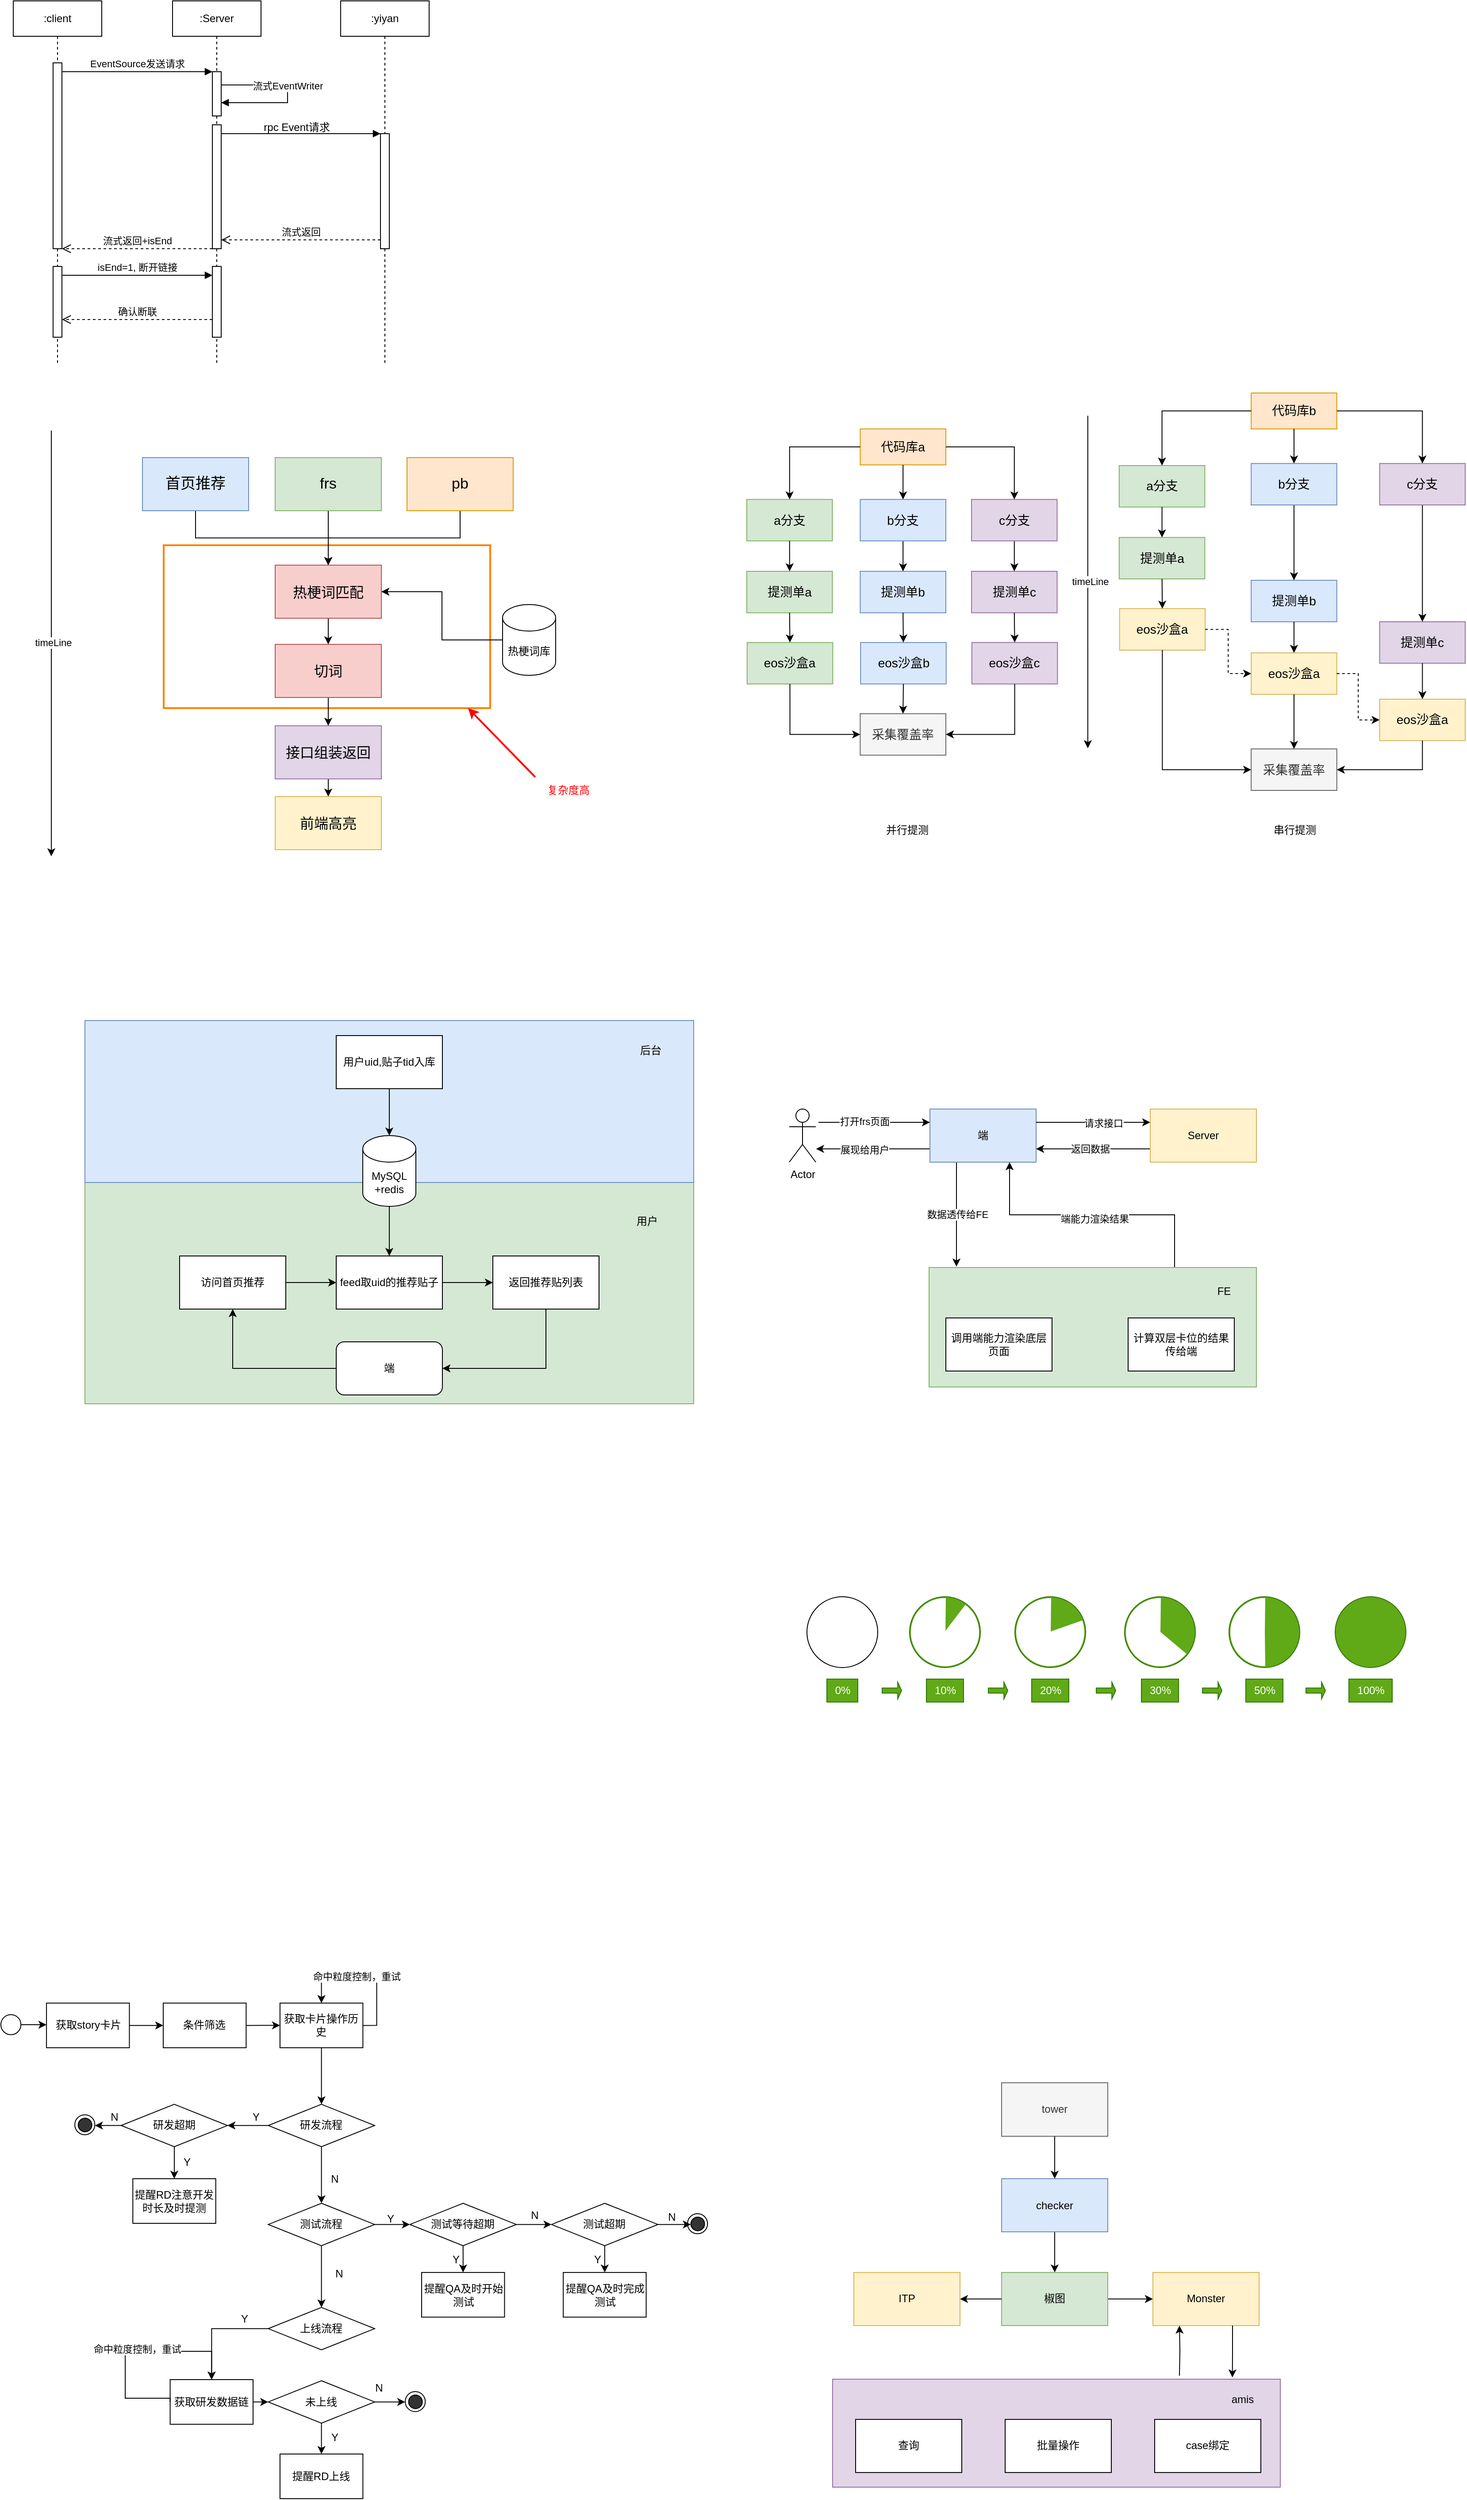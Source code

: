 <mxfile version="22.1.8" type="github">
  <diagram name="Page-1" id="2YBvvXClWsGukQMizWep">
    <mxGraphModel dx="954" dy="538" grid="0" gridSize="10" guides="1" tooltips="1" connect="1" arrows="1" fold="1" page="1" pageScale="1" pageWidth="850" pageHeight="1100" math="1" shadow="0">
      <root>
        <mxCell id="0" />
        <mxCell id="1" parent="0" />
        <mxCell id="A0LKOA06SV_59ENQ4kcH-92" value="" style="rounded=0;whiteSpace=wrap;html=1;strokeColor=#FF8000;strokeWidth=2;" vertex="1" parent="1">
          <mxGeometry x="210" y="655" width="369" height="184" as="geometry" />
        </mxCell>
        <mxCell id="aM9ryv3xv72pqoxQDRHE-1" value=":client" style="shape=umlLifeline;perimeter=lifelinePerimeter;whiteSpace=wrap;html=1;container=0;dropTarget=0;collapsible=0;recursiveResize=0;outlineConnect=0;portConstraint=eastwest;newEdgeStyle={&quot;edgeStyle&quot;:&quot;elbowEdgeStyle&quot;,&quot;elbow&quot;:&quot;vertical&quot;,&quot;curved&quot;:0,&quot;rounded&quot;:0};" parent="1" vertex="1">
          <mxGeometry x="40" y="40" width="100" height="410" as="geometry" />
        </mxCell>
        <mxCell id="aM9ryv3xv72pqoxQDRHE-2" value="" style="html=1;points=[];perimeter=orthogonalPerimeter;outlineConnect=0;targetShapes=umlLifeline;portConstraint=eastwest;newEdgeStyle={&quot;edgeStyle&quot;:&quot;elbowEdgeStyle&quot;,&quot;elbow&quot;:&quot;vertical&quot;,&quot;curved&quot;:0,&quot;rounded&quot;:0};" parent="aM9ryv3xv72pqoxQDRHE-1" vertex="1">
          <mxGeometry x="45" y="70" width="10" height="210" as="geometry" />
        </mxCell>
        <mxCell id="aM9ryv3xv72pqoxQDRHE-4" value="" style="html=1;points=[];perimeter=orthogonalPerimeter;outlineConnect=0;targetShapes=umlLifeline;portConstraint=eastwest;newEdgeStyle={&quot;edgeStyle&quot;:&quot;elbowEdgeStyle&quot;,&quot;elbow&quot;:&quot;vertical&quot;,&quot;curved&quot;:0,&quot;rounded&quot;:0};" parent="aM9ryv3xv72pqoxQDRHE-1" vertex="1">
          <mxGeometry x="45" y="300" width="10" height="80" as="geometry" />
        </mxCell>
        <mxCell id="aM9ryv3xv72pqoxQDRHE-5" value=":Server" style="shape=umlLifeline;perimeter=lifelinePerimeter;whiteSpace=wrap;html=1;container=0;dropTarget=0;collapsible=0;recursiveResize=0;outlineConnect=0;portConstraint=eastwest;newEdgeStyle={&quot;edgeStyle&quot;:&quot;elbowEdgeStyle&quot;,&quot;elbow&quot;:&quot;vertical&quot;,&quot;curved&quot;:0,&quot;rounded&quot;:0};" parent="1" vertex="1">
          <mxGeometry x="220" y="40" width="100" height="410" as="geometry" />
        </mxCell>
        <mxCell id="aM9ryv3xv72pqoxQDRHE-6" value="" style="html=1;points=[];perimeter=orthogonalPerimeter;outlineConnect=0;targetShapes=umlLifeline;portConstraint=eastwest;newEdgeStyle={&quot;edgeStyle&quot;:&quot;elbowEdgeStyle&quot;,&quot;elbow&quot;:&quot;vertical&quot;,&quot;curved&quot;:0,&quot;rounded&quot;:0};" parent="aM9ryv3xv72pqoxQDRHE-5" vertex="1">
          <mxGeometry x="45" y="80" width="10" height="50" as="geometry" />
        </mxCell>
        <mxCell id="A0LKOA06SV_59ENQ4kcH-5" value="流式EventWriter" style="html=1;verticalAlign=bottom;endArrow=block;edgeStyle=elbowEdgeStyle;elbow=vertical;curved=0;rounded=0;" edge="1" parent="aM9ryv3xv72pqoxQDRHE-5" source="aM9ryv3xv72pqoxQDRHE-6" target="aM9ryv3xv72pqoxQDRHE-6">
          <mxGeometry relative="1" as="geometry">
            <mxPoint x="50" y="100" as="sourcePoint" />
            <Array as="points">
              <mxPoint x="130" y="110" />
            </Array>
            <mxPoint x="220" y="100" as="targetPoint" />
          </mxGeometry>
        </mxCell>
        <mxCell id="A0LKOA06SV_59ENQ4kcH-7" value="" style="html=1;points=[];perimeter=orthogonalPerimeter;outlineConnect=0;targetShapes=umlLifeline;portConstraint=eastwest;newEdgeStyle={&quot;edgeStyle&quot;:&quot;elbowEdgeStyle&quot;,&quot;elbow&quot;:&quot;vertical&quot;,&quot;curved&quot;:0,&quot;rounded&quot;:0};" vertex="1" parent="aM9ryv3xv72pqoxQDRHE-5">
          <mxGeometry x="45" y="140" width="10" height="140" as="geometry" />
        </mxCell>
        <mxCell id="A0LKOA06SV_59ENQ4kcH-10" value="" style="html=1;points=[];perimeter=orthogonalPerimeter;outlineConnect=0;targetShapes=umlLifeline;portConstraint=eastwest;newEdgeStyle={&quot;edgeStyle&quot;:&quot;elbowEdgeStyle&quot;,&quot;elbow&quot;:&quot;vertical&quot;,&quot;curved&quot;:0,&quot;rounded&quot;:0};" vertex="1" parent="aM9ryv3xv72pqoxQDRHE-5">
          <mxGeometry x="45" y="300" width="10" height="80" as="geometry" />
        </mxCell>
        <mxCell id="aM9ryv3xv72pqoxQDRHE-7" value="EventSource发送请求" style="html=1;verticalAlign=bottom;endArrow=block;edgeStyle=elbowEdgeStyle;elbow=vertical;curved=0;rounded=0;" parent="1" source="aM9ryv3xv72pqoxQDRHE-2" target="aM9ryv3xv72pqoxQDRHE-6" edge="1">
          <mxGeometry relative="1" as="geometry">
            <mxPoint x="195" y="130" as="sourcePoint" />
            <Array as="points">
              <mxPoint x="180" y="120" />
            </Array>
          </mxGeometry>
        </mxCell>
        <mxCell id="aM9ryv3xv72pqoxQDRHE-8" value="流式返回" style="html=1;verticalAlign=bottom;endArrow=open;dashed=1;endSize=8;edgeStyle=elbowEdgeStyle;elbow=vertical;curved=0;rounded=0;" parent="1" source="A0LKOA06SV_59ENQ4kcH-2" target="A0LKOA06SV_59ENQ4kcH-7" edge="1">
          <mxGeometry relative="1" as="geometry">
            <mxPoint x="250" y="550" as="targetPoint" />
            <Array as="points">
              <mxPoint x="360" y="310" />
            </Array>
            <mxPoint x="345" y="470" as="sourcePoint" />
          </mxGeometry>
        </mxCell>
        <mxCell id="aM9ryv3xv72pqoxQDRHE-10" value="流式返回+isEnd" style="html=1;verticalAlign=bottom;endArrow=open;dashed=1;endSize=8;edgeStyle=elbowEdgeStyle;elbow=horizontal;curved=0;rounded=0;" parent="1" source="A0LKOA06SV_59ENQ4kcH-7" target="aM9ryv3xv72pqoxQDRHE-2" edge="1">
          <mxGeometry relative="1" as="geometry">
            <mxPoint x="265" y="420" as="targetPoint" />
            <Array as="points">
              <mxPoint x="180" y="320" />
            </Array>
            <mxPoint x="150" y="650" as="sourcePoint" />
          </mxGeometry>
        </mxCell>
        <mxCell id="A0LKOA06SV_59ENQ4kcH-1" value=":yiyan" style="shape=umlLifeline;perimeter=lifelinePerimeter;whiteSpace=wrap;html=1;container=0;dropTarget=0;collapsible=0;recursiveResize=0;outlineConnect=0;portConstraint=eastwest;newEdgeStyle={&quot;edgeStyle&quot;:&quot;elbowEdgeStyle&quot;,&quot;elbow&quot;:&quot;vertical&quot;,&quot;curved&quot;:0,&quot;rounded&quot;:0};" vertex="1" parent="1">
          <mxGeometry x="410" y="40" width="100" height="410" as="geometry" />
        </mxCell>
        <mxCell id="A0LKOA06SV_59ENQ4kcH-2" value="" style="html=1;points=[];perimeter=orthogonalPerimeter;outlineConnect=0;targetShapes=umlLifeline;portConstraint=eastwest;newEdgeStyle={&quot;edgeStyle&quot;:&quot;elbowEdgeStyle&quot;,&quot;elbow&quot;:&quot;vertical&quot;,&quot;curved&quot;:0,&quot;rounded&quot;:0};" vertex="1" parent="A0LKOA06SV_59ENQ4kcH-1">
          <mxGeometry x="45" y="150" width="10" height="130" as="geometry" />
        </mxCell>
        <mxCell id="A0LKOA06SV_59ENQ4kcH-6" value="" style="html=1;verticalAlign=bottom;endArrow=block;edgeStyle=elbowEdgeStyle;elbow=vertical;curved=0;rounded=0;" edge="1" parent="1" source="A0LKOA06SV_59ENQ4kcH-7" target="A0LKOA06SV_59ENQ4kcH-2">
          <mxGeometry relative="1" as="geometry">
            <mxPoint x="275" y="210" as="sourcePoint" />
            <Array as="points">
              <mxPoint x="360" y="190" />
            </Array>
            <mxPoint x="459.5" y="210" as="targetPoint" />
          </mxGeometry>
        </mxCell>
        <mxCell id="A0LKOA06SV_59ENQ4kcH-9" value="rpc Event请求" style="text;html=1;align=center;verticalAlign=middle;resizable=0;points=[];autosize=1;strokeColor=none;fillColor=none;" vertex="1" parent="1">
          <mxGeometry x="310" y="168" width="100" height="30" as="geometry" />
        </mxCell>
        <mxCell id="A0LKOA06SV_59ENQ4kcH-11" value="isEnd=1, 断开链接" style="html=1;verticalAlign=bottom;endArrow=block;edgeStyle=elbowEdgeStyle;elbow=vertical;curved=0;rounded=0;" edge="1" parent="1">
          <mxGeometry relative="1" as="geometry">
            <mxPoint x="95" y="350" as="sourcePoint" />
            <Array as="points">
              <mxPoint x="140" y="350" />
            </Array>
            <mxPoint x="265" y="350" as="targetPoint" />
          </mxGeometry>
        </mxCell>
        <mxCell id="A0LKOA06SV_59ENQ4kcH-12" value="确认断联" style="html=1;verticalAlign=bottom;endArrow=open;dashed=1;endSize=8;edgeStyle=elbowEdgeStyle;elbow=vertical;curved=0;rounded=0;" edge="1" parent="1" source="A0LKOA06SV_59ENQ4kcH-10" target="aM9ryv3xv72pqoxQDRHE-4">
          <mxGeometry relative="1" as="geometry">
            <mxPoint x="285" y="320" as="targetPoint" />
            <Array as="points">
              <mxPoint x="210" y="400" />
            </Array>
            <mxPoint x="190" y="430" as="sourcePoint" />
          </mxGeometry>
        </mxCell>
        <mxCell id="A0LKOA06SV_59ENQ4kcH-71" style="edgeStyle=orthogonalEdgeStyle;rounded=0;orthogonalLoop=1;jettySize=auto;html=1;fontSize=14;" edge="1" parent="1">
          <mxGeometry relative="1" as="geometry">
            <mxPoint x="83" y="525.5" as="sourcePoint" />
            <mxPoint x="83" y="1006.5" as="targetPoint" />
            <Array as="points">
              <mxPoint x="83" y="692.5" />
              <mxPoint x="83" y="692.5" />
            </Array>
          </mxGeometry>
        </mxCell>
        <mxCell id="A0LKOA06SV_59ENQ4kcH-72" value="timeLine" style="edgeLabel;html=1;align=center;verticalAlign=middle;resizable=0;points=[];" vertex="1" connectable="0" parent="A0LKOA06SV_59ENQ4kcH-71">
          <mxGeometry x="-0.006" y="2" relative="1" as="geometry">
            <mxPoint as="offset" />
          </mxGeometry>
        </mxCell>
        <mxCell id="A0LKOA06SV_59ENQ4kcH-74" value="" style="group" vertex="1" connectable="0" parent="1">
          <mxGeometry x="869" y="483" width="812" height="449" as="geometry" />
        </mxCell>
        <mxCell id="A0LKOA06SV_59ENQ4kcH-68" value="" style="group" vertex="1" connectable="0" parent="A0LKOA06SV_59ENQ4kcH-74">
          <mxGeometry y="40.605" width="351.168" height="368.57" as="geometry" />
        </mxCell>
        <mxCell id="A0LKOA06SV_59ENQ4kcH-13" value="代码库a" style="rounded=0;whiteSpace=wrap;html=1;fillColor=#ffe6cc;strokeColor=#d79b00;fontSize=14;" vertex="1" parent="A0LKOA06SV_59ENQ4kcH-68">
          <mxGeometry x="128.211" width="96.763" height="40.605" as="geometry" />
        </mxCell>
        <mxCell id="A0LKOA06SV_59ENQ4kcH-14" value="a分支" style="rounded=0;whiteSpace=wrap;html=1;fillColor=#d5e8d4;strokeColor=#82b366;fontSize=14;" vertex="1" parent="A0LKOA06SV_59ENQ4kcH-68">
          <mxGeometry y="79.649" width="96.763" height="46.852" as="geometry" />
        </mxCell>
        <mxCell id="A0LKOA06SV_59ENQ4kcH-20" style="edgeStyle=orthogonalEdgeStyle;rounded=0;orthogonalLoop=1;jettySize=auto;html=1;fontSize=14;" edge="1" parent="A0LKOA06SV_59ENQ4kcH-68" source="A0LKOA06SV_59ENQ4kcH-13" target="A0LKOA06SV_59ENQ4kcH-14">
          <mxGeometry relative="1" as="geometry" />
        </mxCell>
        <mxCell id="A0LKOA06SV_59ENQ4kcH-15" value="提测单a" style="rounded=0;whiteSpace=wrap;html=1;fillColor=#d5e8d4;strokeColor=#82b366;fontSize=14;" vertex="1" parent="A0LKOA06SV_59ENQ4kcH-68">
          <mxGeometry y="160.859" width="96.763" height="46.852" as="geometry" />
        </mxCell>
        <mxCell id="A0LKOA06SV_59ENQ4kcH-24" style="edgeStyle=orthogonalEdgeStyle;rounded=0;orthogonalLoop=1;jettySize=auto;html=1;exitX=0.5;exitY=1;exitDx=0;exitDy=0;fontSize=14;" edge="1" parent="A0LKOA06SV_59ENQ4kcH-68" source="A0LKOA06SV_59ENQ4kcH-14" target="A0LKOA06SV_59ENQ4kcH-15">
          <mxGeometry relative="1" as="geometry" />
        </mxCell>
        <mxCell id="A0LKOA06SV_59ENQ4kcH-16" value="提测单b" style="rounded=0;whiteSpace=wrap;html=1;fillColor=#dae8fc;strokeColor=#6c8ebf;fontSize=14;" vertex="1" parent="A0LKOA06SV_59ENQ4kcH-68">
          <mxGeometry x="128.211" y="160.859" width="96.763" height="46.852" as="geometry" />
        </mxCell>
        <mxCell id="A0LKOA06SV_59ENQ4kcH-17" value="提测单c" style="rounded=0;whiteSpace=wrap;html=1;fillColor=#e1d5e7;strokeColor=#9673a6;fontSize=14;" vertex="1" parent="A0LKOA06SV_59ENQ4kcH-68">
          <mxGeometry x="254.002" y="160.859" width="96.763" height="46.852" as="geometry" />
        </mxCell>
        <mxCell id="A0LKOA06SV_59ENQ4kcH-25" style="edgeStyle=orthogonalEdgeStyle;rounded=0;orthogonalLoop=1;jettySize=auto;html=1;exitX=0.5;exitY=1;exitDx=0;exitDy=0;fontSize=14;" edge="1" parent="A0LKOA06SV_59ENQ4kcH-68" source="A0LKOA06SV_59ENQ4kcH-18" target="A0LKOA06SV_59ENQ4kcH-16">
          <mxGeometry relative="1" as="geometry" />
        </mxCell>
        <mxCell id="A0LKOA06SV_59ENQ4kcH-18" value="b分支" style="rounded=0;whiteSpace=wrap;html=1;fillColor=#dae8fc;strokeColor=#6c8ebf;fontSize=14;" vertex="1" parent="A0LKOA06SV_59ENQ4kcH-68">
          <mxGeometry x="128.211" y="79.649" width="96.763" height="46.852" as="geometry" />
        </mxCell>
        <mxCell id="A0LKOA06SV_59ENQ4kcH-21" style="edgeStyle=orthogonalEdgeStyle;rounded=0;orthogonalLoop=1;jettySize=auto;html=1;exitX=0.5;exitY=1;exitDx=0;exitDy=0;fontSize=14;" edge="1" parent="A0LKOA06SV_59ENQ4kcH-68" source="A0LKOA06SV_59ENQ4kcH-13" target="A0LKOA06SV_59ENQ4kcH-18">
          <mxGeometry relative="1" as="geometry" />
        </mxCell>
        <mxCell id="A0LKOA06SV_59ENQ4kcH-26" style="edgeStyle=orthogonalEdgeStyle;rounded=0;orthogonalLoop=1;jettySize=auto;html=1;exitX=0.5;exitY=1;exitDx=0;exitDy=0;fontSize=14;" edge="1" parent="A0LKOA06SV_59ENQ4kcH-68" source="A0LKOA06SV_59ENQ4kcH-19" target="A0LKOA06SV_59ENQ4kcH-17">
          <mxGeometry relative="1" as="geometry" />
        </mxCell>
        <mxCell id="A0LKOA06SV_59ENQ4kcH-19" value="c分支" style="rounded=0;whiteSpace=wrap;html=1;fillColor=#e1d5e7;strokeColor=#9673a6;fontSize=14;" vertex="1" parent="A0LKOA06SV_59ENQ4kcH-68">
          <mxGeometry x="254.002" y="79.649" width="96.763" height="46.852" as="geometry" />
        </mxCell>
        <mxCell id="A0LKOA06SV_59ENQ4kcH-22" style="edgeStyle=orthogonalEdgeStyle;rounded=0;orthogonalLoop=1;jettySize=auto;html=1;exitX=1;exitY=0.5;exitDx=0;exitDy=0;fontSize=14;" edge="1" parent="A0LKOA06SV_59ENQ4kcH-68" source="A0LKOA06SV_59ENQ4kcH-13" target="A0LKOA06SV_59ENQ4kcH-19">
          <mxGeometry relative="1" as="geometry" />
        </mxCell>
        <mxCell id="A0LKOA06SV_59ENQ4kcH-27" value="eos沙盒a" style="rounded=0;whiteSpace=wrap;html=1;fillColor=#d5e8d4;strokeColor=#82b366;fontSize=14;" vertex="1" parent="A0LKOA06SV_59ENQ4kcH-68">
          <mxGeometry x="0.403" y="241.289" width="96.763" height="46.852" as="geometry" />
        </mxCell>
        <mxCell id="A0LKOA06SV_59ENQ4kcH-32" style="edgeStyle=orthogonalEdgeStyle;rounded=0;orthogonalLoop=1;jettySize=auto;html=1;exitX=0.5;exitY=1;exitDx=0;exitDy=0;entryX=0.5;entryY=0;entryDx=0;entryDy=0;fontSize=14;" edge="1" parent="A0LKOA06SV_59ENQ4kcH-68" source="A0LKOA06SV_59ENQ4kcH-15" target="A0LKOA06SV_59ENQ4kcH-27">
          <mxGeometry relative="1" as="geometry" />
        </mxCell>
        <mxCell id="A0LKOA06SV_59ENQ4kcH-28" value="eos沙盒b" style="rounded=0;whiteSpace=wrap;html=1;fillColor=#dae8fc;strokeColor=#6c8ebf;fontSize=14;" vertex="1" parent="A0LKOA06SV_59ENQ4kcH-68">
          <mxGeometry x="128.614" y="241.289" width="96.763" height="46.852" as="geometry" />
        </mxCell>
        <mxCell id="A0LKOA06SV_59ENQ4kcH-31" style="edgeStyle=orthogonalEdgeStyle;rounded=0;orthogonalLoop=1;jettySize=auto;html=1;exitX=0.5;exitY=1;exitDx=0;exitDy=0;entryX=0.5;entryY=0;entryDx=0;entryDy=0;fontSize=14;" edge="1" parent="A0LKOA06SV_59ENQ4kcH-68" source="A0LKOA06SV_59ENQ4kcH-16" target="A0LKOA06SV_59ENQ4kcH-28">
          <mxGeometry relative="1" as="geometry" />
        </mxCell>
        <mxCell id="A0LKOA06SV_59ENQ4kcH-29" value="eos沙盒c" style="rounded=0;whiteSpace=wrap;html=1;fillColor=#e1d5e7;strokeColor=#9673a6;fontSize=14;" vertex="1" parent="A0LKOA06SV_59ENQ4kcH-68">
          <mxGeometry x="254.405" y="241.289" width="96.763" height="46.852" as="geometry" />
        </mxCell>
        <mxCell id="A0LKOA06SV_59ENQ4kcH-30" style="edgeStyle=orthogonalEdgeStyle;rounded=0;orthogonalLoop=1;jettySize=auto;html=1;exitX=0.5;exitY=1;exitDx=0;exitDy=0;entryX=0.5;entryY=0;entryDx=0;entryDy=0;fontSize=14;" edge="1" parent="A0LKOA06SV_59ENQ4kcH-68" source="A0LKOA06SV_59ENQ4kcH-17" target="A0LKOA06SV_59ENQ4kcH-29">
          <mxGeometry relative="1" as="geometry" />
        </mxCell>
        <mxCell id="A0LKOA06SV_59ENQ4kcH-55" value="采集覆盖率" style="rounded=0;whiteSpace=wrap;html=1;fillColor=#f5f5f5;strokeColor=#666666;fontSize=14;fontColor=#333333;" vertex="1" parent="A0LKOA06SV_59ENQ4kcH-68">
          <mxGeometry x="128.211" y="321.718" width="96.763" height="46.852" as="geometry" />
        </mxCell>
        <mxCell id="A0LKOA06SV_59ENQ4kcH-58" style="edgeStyle=orthogonalEdgeStyle;rounded=0;orthogonalLoop=1;jettySize=auto;html=1;exitX=0.5;exitY=1;exitDx=0;exitDy=0;entryX=0;entryY=0.5;entryDx=0;entryDy=0;" edge="1" parent="A0LKOA06SV_59ENQ4kcH-68" source="A0LKOA06SV_59ENQ4kcH-27" target="A0LKOA06SV_59ENQ4kcH-55">
          <mxGeometry relative="1" as="geometry" />
        </mxCell>
        <mxCell id="A0LKOA06SV_59ENQ4kcH-59" style="edgeStyle=orthogonalEdgeStyle;rounded=0;orthogonalLoop=1;jettySize=auto;html=1;exitX=0.5;exitY=1;exitDx=0;exitDy=0;entryX=0.5;entryY=0;entryDx=0;entryDy=0;" edge="1" parent="A0LKOA06SV_59ENQ4kcH-68" source="A0LKOA06SV_59ENQ4kcH-28" target="A0LKOA06SV_59ENQ4kcH-55">
          <mxGeometry relative="1" as="geometry" />
        </mxCell>
        <mxCell id="A0LKOA06SV_59ENQ4kcH-60" style="edgeStyle=orthogonalEdgeStyle;rounded=0;orthogonalLoop=1;jettySize=auto;html=1;exitX=0.5;exitY=1;exitDx=0;exitDy=0;entryX=1;entryY=0.5;entryDx=0;entryDy=0;" edge="1" parent="A0LKOA06SV_59ENQ4kcH-68" source="A0LKOA06SV_59ENQ4kcH-29" target="A0LKOA06SV_59ENQ4kcH-55">
          <mxGeometry relative="1" as="geometry" />
        </mxCell>
        <mxCell id="A0LKOA06SV_59ENQ4kcH-69" style="edgeStyle=orthogonalEdgeStyle;rounded=0;orthogonalLoop=1;jettySize=auto;html=1;fontSize=14;" edge="1" parent="A0LKOA06SV_59ENQ4kcH-74">
          <mxGeometry relative="1" as="geometry">
            <mxPoint x="385.438" y="25.769" as="sourcePoint" />
            <mxPoint x="385.438" y="401.367" as="targetPoint" />
            <Array as="points">
              <mxPoint x="385.438" y="156.174" />
              <mxPoint x="385.438" y="156.174" />
            </Array>
          </mxGeometry>
        </mxCell>
        <mxCell id="A0LKOA06SV_59ENQ4kcH-70" value="timeLine" style="edgeLabel;html=1;align=center;verticalAlign=middle;resizable=0;points=[];" vertex="1" connectable="0" parent="A0LKOA06SV_59ENQ4kcH-69">
          <mxGeometry x="-0.006" y="2" relative="1" as="geometry">
            <mxPoint as="offset" />
          </mxGeometry>
        </mxCell>
        <mxCell id="A0LKOA06SV_59ENQ4kcH-73" value="" style="group" vertex="1" connectable="0" parent="A0LKOA06SV_59ENQ4kcH-74">
          <mxGeometry x="420.918" width="391.082" height="449" as="geometry" />
        </mxCell>
        <mxCell id="A0LKOA06SV_59ENQ4kcH-39" value="代码库b" style="rounded=0;whiteSpace=wrap;html=1;fillColor=#ffe6cc;strokeColor=#d79b00;fontSize=14;" vertex="1" parent="A0LKOA06SV_59ENQ4kcH-73">
          <mxGeometry x="149.176" width="96.763" height="40.605" as="geometry" />
        </mxCell>
        <mxCell id="A0LKOA06SV_59ENQ4kcH-41" value="a分支" style="rounded=0;whiteSpace=wrap;html=1;fillColor=#d5e8d4;strokeColor=#82b366;fontSize=14;" vertex="1" parent="A0LKOA06SV_59ENQ4kcH-73">
          <mxGeometry y="81.991" width="96.763" height="46.852" as="geometry" />
        </mxCell>
        <mxCell id="A0LKOA06SV_59ENQ4kcH-36" style="edgeStyle=orthogonalEdgeStyle;rounded=0;orthogonalLoop=1;jettySize=auto;html=1;fontSize=14;" edge="1" parent="A0LKOA06SV_59ENQ4kcH-73" source="A0LKOA06SV_59ENQ4kcH-39" target="A0LKOA06SV_59ENQ4kcH-41">
          <mxGeometry relative="1" as="geometry" />
        </mxCell>
        <mxCell id="A0LKOA06SV_59ENQ4kcH-43" value="提测单a" style="rounded=0;whiteSpace=wrap;html=1;fillColor=#d5e8d4;strokeColor=#82b366;fontSize=14;" vertex="1" parent="A0LKOA06SV_59ENQ4kcH-73">
          <mxGeometry y="163.202" width="96.763" height="46.852" as="geometry" />
        </mxCell>
        <mxCell id="A0LKOA06SV_59ENQ4kcH-40" style="edgeStyle=orthogonalEdgeStyle;rounded=0;orthogonalLoop=1;jettySize=auto;html=1;exitX=0.5;exitY=1;exitDx=0;exitDy=0;fontSize=14;" edge="1" parent="A0LKOA06SV_59ENQ4kcH-73" source="A0LKOA06SV_59ENQ4kcH-41" target="A0LKOA06SV_59ENQ4kcH-43">
          <mxGeometry relative="1" as="geometry" />
        </mxCell>
        <mxCell id="A0LKOA06SV_59ENQ4kcH-45" value="提测单b" style="rounded=0;whiteSpace=wrap;html=1;fillColor=#dae8fc;strokeColor=#6c8ebf;fontSize=14;" vertex="1" parent="A0LKOA06SV_59ENQ4kcH-73">
          <mxGeometry x="149.176" y="211.616" width="96.763" height="46.852" as="geometry" />
        </mxCell>
        <mxCell id="A0LKOA06SV_59ENQ4kcH-47" value="提测单c" style="rounded=0;whiteSpace=wrap;html=1;fillColor=#e1d5e7;strokeColor=#9673a6;fontSize=14;" vertex="1" parent="A0LKOA06SV_59ENQ4kcH-73">
          <mxGeometry x="294.32" y="258.468" width="96.763" height="46.852" as="geometry" />
        </mxCell>
        <mxCell id="A0LKOA06SV_59ENQ4kcH-48" style="edgeStyle=orthogonalEdgeStyle;rounded=0;orthogonalLoop=1;jettySize=auto;html=1;exitX=0.5;exitY=1;exitDx=0;exitDy=0;fontSize=14;" edge="1" parent="A0LKOA06SV_59ENQ4kcH-73" source="A0LKOA06SV_59ENQ4kcH-49" target="A0LKOA06SV_59ENQ4kcH-45">
          <mxGeometry relative="1" as="geometry" />
        </mxCell>
        <mxCell id="A0LKOA06SV_59ENQ4kcH-49" value="b分支" style="rounded=0;whiteSpace=wrap;html=1;fillColor=#dae8fc;strokeColor=#6c8ebf;fontSize=14;" vertex="1" parent="A0LKOA06SV_59ENQ4kcH-73">
          <mxGeometry x="149.176" y="79.649" width="96.763" height="46.852" as="geometry" />
        </mxCell>
        <mxCell id="A0LKOA06SV_59ENQ4kcH-37" style="edgeStyle=orthogonalEdgeStyle;rounded=0;orthogonalLoop=1;jettySize=auto;html=1;exitX=0.5;exitY=1;exitDx=0;exitDy=0;fontSize=14;" edge="1" parent="A0LKOA06SV_59ENQ4kcH-73" source="A0LKOA06SV_59ENQ4kcH-39" target="A0LKOA06SV_59ENQ4kcH-49">
          <mxGeometry relative="1" as="geometry" />
        </mxCell>
        <mxCell id="A0LKOA06SV_59ENQ4kcH-50" style="edgeStyle=orthogonalEdgeStyle;rounded=0;orthogonalLoop=1;jettySize=auto;html=1;exitX=0.5;exitY=1;exitDx=0;exitDy=0;fontSize=14;" edge="1" parent="A0LKOA06SV_59ENQ4kcH-73" source="A0LKOA06SV_59ENQ4kcH-51" target="A0LKOA06SV_59ENQ4kcH-47">
          <mxGeometry relative="1" as="geometry" />
        </mxCell>
        <mxCell id="A0LKOA06SV_59ENQ4kcH-51" value="c分支" style="rounded=0;whiteSpace=wrap;html=1;fillColor=#e1d5e7;strokeColor=#9673a6;fontSize=14;" vertex="1" parent="A0LKOA06SV_59ENQ4kcH-73">
          <mxGeometry x="294.32" y="79.649" width="96.763" height="46.852" as="geometry" />
        </mxCell>
        <mxCell id="A0LKOA06SV_59ENQ4kcH-38" style="edgeStyle=orthogonalEdgeStyle;rounded=0;orthogonalLoop=1;jettySize=auto;html=1;exitX=1;exitY=0.5;exitDx=0;exitDy=0;fontSize=14;" edge="1" parent="A0LKOA06SV_59ENQ4kcH-73" source="A0LKOA06SV_59ENQ4kcH-39" target="A0LKOA06SV_59ENQ4kcH-51">
          <mxGeometry relative="1" as="geometry" />
        </mxCell>
        <mxCell id="A0LKOA06SV_59ENQ4kcH-52" value="eos沙盒a" style="rounded=0;whiteSpace=wrap;html=1;fillColor=#fff2cc;strokeColor=#d6b656;fontSize=14;" vertex="1" parent="A0LKOA06SV_59ENQ4kcH-73">
          <mxGeometry x="0.403" y="243.631" width="96.763" height="46.852" as="geometry" />
        </mxCell>
        <mxCell id="A0LKOA06SV_59ENQ4kcH-42" style="edgeStyle=orthogonalEdgeStyle;rounded=0;orthogonalLoop=1;jettySize=auto;html=1;exitX=0.5;exitY=1;exitDx=0;exitDy=0;entryX=0.5;entryY=0;entryDx=0;entryDy=0;fontSize=14;" edge="1" parent="A0LKOA06SV_59ENQ4kcH-73" source="A0LKOA06SV_59ENQ4kcH-43" target="A0LKOA06SV_59ENQ4kcH-52">
          <mxGeometry relative="1" as="geometry" />
        </mxCell>
        <mxCell id="A0LKOA06SV_59ENQ4kcH-53" value="eos沙盒a" style="rounded=0;whiteSpace=wrap;html=1;fillColor=#fff2cc;strokeColor=#d6b656;fontSize=14;" vertex="1" parent="A0LKOA06SV_59ENQ4kcH-73">
          <mxGeometry x="149.176" y="293.607" width="96.763" height="46.852" as="geometry" />
        </mxCell>
        <mxCell id="A0LKOA06SV_59ENQ4kcH-44" style="edgeStyle=orthogonalEdgeStyle;rounded=0;orthogonalLoop=1;jettySize=auto;html=1;exitX=0.5;exitY=1;exitDx=0;exitDy=0;entryX=0.5;entryY=0;entryDx=0;entryDy=0;fontSize=14;" edge="1" parent="A0LKOA06SV_59ENQ4kcH-73" source="A0LKOA06SV_59ENQ4kcH-45" target="A0LKOA06SV_59ENQ4kcH-53">
          <mxGeometry relative="1" as="geometry" />
        </mxCell>
        <mxCell id="A0LKOA06SV_59ENQ4kcH-61" style="edgeStyle=orthogonalEdgeStyle;rounded=0;orthogonalLoop=1;jettySize=auto;html=1;exitX=1;exitY=0.5;exitDx=0;exitDy=0;entryX=0;entryY=0.5;entryDx=0;entryDy=0;dashed=1;" edge="1" parent="A0LKOA06SV_59ENQ4kcH-73" source="A0LKOA06SV_59ENQ4kcH-52" target="A0LKOA06SV_59ENQ4kcH-53">
          <mxGeometry relative="1" as="geometry" />
        </mxCell>
        <mxCell id="A0LKOA06SV_59ENQ4kcH-54" value="eos沙盒a" style="rounded=0;whiteSpace=wrap;html=1;fillColor=#fff2cc;strokeColor=#d6b656;fontSize=14;" vertex="1" parent="A0LKOA06SV_59ENQ4kcH-73">
          <mxGeometry x="294.32" y="345.925" width="96.763" height="46.852" as="geometry" />
        </mxCell>
        <mxCell id="A0LKOA06SV_59ENQ4kcH-46" style="edgeStyle=orthogonalEdgeStyle;rounded=0;orthogonalLoop=1;jettySize=auto;html=1;exitX=0.5;exitY=1;exitDx=0;exitDy=0;entryX=0.5;entryY=0;entryDx=0;entryDy=0;fontSize=14;" edge="1" parent="A0LKOA06SV_59ENQ4kcH-73" source="A0LKOA06SV_59ENQ4kcH-47" target="A0LKOA06SV_59ENQ4kcH-54">
          <mxGeometry relative="1" as="geometry" />
        </mxCell>
        <mxCell id="A0LKOA06SV_59ENQ4kcH-62" style="edgeStyle=orthogonalEdgeStyle;rounded=0;orthogonalLoop=1;jettySize=auto;html=1;exitX=1;exitY=0.5;exitDx=0;exitDy=0;entryX=0;entryY=0.5;entryDx=0;entryDy=0;dashed=1;" edge="1" parent="A0LKOA06SV_59ENQ4kcH-73" source="A0LKOA06SV_59ENQ4kcH-53" target="A0LKOA06SV_59ENQ4kcH-54">
          <mxGeometry relative="1" as="geometry" />
        </mxCell>
        <mxCell id="A0LKOA06SV_59ENQ4kcH-63" value="采集覆盖率" style="rounded=0;whiteSpace=wrap;html=1;fillColor=#f5f5f5;strokeColor=#666666;fontSize=14;fontColor=#333333;" vertex="1" parent="A0LKOA06SV_59ENQ4kcH-73">
          <mxGeometry x="149.176" y="402.148" width="96.763" height="46.852" as="geometry" />
        </mxCell>
        <mxCell id="A0LKOA06SV_59ENQ4kcH-64" style="edgeStyle=orthogonalEdgeStyle;rounded=0;orthogonalLoop=1;jettySize=auto;html=1;exitX=0.5;exitY=1;exitDx=0;exitDy=0;entryX=0;entryY=0.5;entryDx=0;entryDy=0;" edge="1" parent="A0LKOA06SV_59ENQ4kcH-73" source="A0LKOA06SV_59ENQ4kcH-52" target="A0LKOA06SV_59ENQ4kcH-63">
          <mxGeometry relative="1" as="geometry" />
        </mxCell>
        <mxCell id="A0LKOA06SV_59ENQ4kcH-65" style="edgeStyle=orthogonalEdgeStyle;rounded=0;orthogonalLoop=1;jettySize=auto;html=1;exitX=0.5;exitY=1;exitDx=0;exitDy=0;entryX=0.5;entryY=0;entryDx=0;entryDy=0;" edge="1" parent="A0LKOA06SV_59ENQ4kcH-73" source="A0LKOA06SV_59ENQ4kcH-53" target="A0LKOA06SV_59ENQ4kcH-63">
          <mxGeometry relative="1" as="geometry" />
        </mxCell>
        <mxCell id="A0LKOA06SV_59ENQ4kcH-66" style="edgeStyle=orthogonalEdgeStyle;rounded=0;orthogonalLoop=1;jettySize=auto;html=1;exitX=0.5;exitY=1;exitDx=0;exitDy=0;entryX=1;entryY=0.5;entryDx=0;entryDy=0;" edge="1" parent="A0LKOA06SV_59ENQ4kcH-73" source="A0LKOA06SV_59ENQ4kcH-54" target="A0LKOA06SV_59ENQ4kcH-63">
          <mxGeometry relative="1" as="geometry" />
        </mxCell>
        <mxCell id="A0LKOA06SV_59ENQ4kcH-75" value="并行提测" style="text;html=1;align=center;verticalAlign=middle;resizable=0;points=[];autosize=1;strokeColor=none;fillColor=none;" vertex="1" parent="1">
          <mxGeometry x="1017" y="964" width="66" height="26" as="geometry" />
        </mxCell>
        <mxCell id="A0LKOA06SV_59ENQ4kcH-76" value="串行提测" style="text;html=1;align=center;verticalAlign=middle;resizable=0;points=[];autosize=1;strokeColor=none;fillColor=none;" vertex="1" parent="1">
          <mxGeometry x="1455" y="964" width="66" height="26" as="geometry" />
        </mxCell>
        <mxCell id="A0LKOA06SV_59ENQ4kcH-85" style="edgeStyle=orthogonalEdgeStyle;rounded=0;orthogonalLoop=1;jettySize=auto;html=1;exitX=0.5;exitY=1;exitDx=0;exitDy=0;entryX=0.5;entryY=0;entryDx=0;entryDy=0;" edge="1" parent="1" source="A0LKOA06SV_59ENQ4kcH-77" target="A0LKOA06SV_59ENQ4kcH-80">
          <mxGeometry relative="1" as="geometry" />
        </mxCell>
        <mxCell id="A0LKOA06SV_59ENQ4kcH-77" value="首页推荐" style="rounded=0;whiteSpace=wrap;html=1;fontSize=17;fillColor=#dae8fc;strokeColor=#6c8ebf;" vertex="1" parent="1">
          <mxGeometry x="186" y="556" width="120" height="60" as="geometry" />
        </mxCell>
        <mxCell id="A0LKOA06SV_59ENQ4kcH-87" style="edgeStyle=orthogonalEdgeStyle;rounded=0;orthogonalLoop=1;jettySize=auto;html=1;exitX=0.5;exitY=1;exitDx=0;exitDy=0;entryX=0.5;entryY=0;entryDx=0;entryDy=0;" edge="1" parent="1" source="A0LKOA06SV_59ENQ4kcH-78" target="A0LKOA06SV_59ENQ4kcH-80">
          <mxGeometry relative="1" as="geometry" />
        </mxCell>
        <mxCell id="A0LKOA06SV_59ENQ4kcH-78" value="frs" style="rounded=0;whiteSpace=wrap;html=1;fontSize=17;fillColor=#d5e8d4;strokeColor=#82b366;" vertex="1" parent="1">
          <mxGeometry x="336" y="556" width="120" height="60" as="geometry" />
        </mxCell>
        <mxCell id="A0LKOA06SV_59ENQ4kcH-86" style="edgeStyle=orthogonalEdgeStyle;rounded=0;orthogonalLoop=1;jettySize=auto;html=1;exitX=0.5;exitY=1;exitDx=0;exitDy=0;entryX=0.5;entryY=0;entryDx=0;entryDy=0;" edge="1" parent="1" source="A0LKOA06SV_59ENQ4kcH-79" target="A0LKOA06SV_59ENQ4kcH-80">
          <mxGeometry relative="1" as="geometry" />
        </mxCell>
        <mxCell id="A0LKOA06SV_59ENQ4kcH-79" value="pb" style="rounded=0;whiteSpace=wrap;html=1;fontSize=17;fillColor=#ffe6cc;strokeColor=#d79b00;" vertex="1" parent="1">
          <mxGeometry x="485" y="556" width="120" height="60" as="geometry" />
        </mxCell>
        <mxCell id="A0LKOA06SV_59ENQ4kcH-88" style="edgeStyle=orthogonalEdgeStyle;rounded=0;orthogonalLoop=1;jettySize=auto;html=1;exitX=0.5;exitY=1;exitDx=0;exitDy=0;entryX=0.5;entryY=0;entryDx=0;entryDy=0;" edge="1" parent="1" source="A0LKOA06SV_59ENQ4kcH-80" target="A0LKOA06SV_59ENQ4kcH-81">
          <mxGeometry relative="1" as="geometry" />
        </mxCell>
        <mxCell id="A0LKOA06SV_59ENQ4kcH-80" value="热梗词匹配" style="rounded=0;whiteSpace=wrap;html=1;fontSize=16;fillColor=#f8cecc;strokeColor=#b85450;" vertex="1" parent="1">
          <mxGeometry x="336" y="677.5" width="120" height="60" as="geometry" />
        </mxCell>
        <mxCell id="A0LKOA06SV_59ENQ4kcH-90" style="edgeStyle=orthogonalEdgeStyle;rounded=0;orthogonalLoop=1;jettySize=auto;html=1;exitX=0.5;exitY=1;exitDx=0;exitDy=0;entryX=0.5;entryY=0;entryDx=0;entryDy=0;" edge="1" parent="1" source="A0LKOA06SV_59ENQ4kcH-81" target="A0LKOA06SV_59ENQ4kcH-83">
          <mxGeometry relative="1" as="geometry" />
        </mxCell>
        <mxCell id="A0LKOA06SV_59ENQ4kcH-81" value="切词" style="rounded=0;whiteSpace=wrap;html=1;fontSize=16;fillColor=#f8cecc;strokeColor=#b85450;" vertex="1" parent="1">
          <mxGeometry x="336" y="767" width="120" height="60" as="geometry" />
        </mxCell>
        <mxCell id="A0LKOA06SV_59ENQ4kcH-89" style="edgeStyle=orthogonalEdgeStyle;rounded=0;orthogonalLoop=1;jettySize=auto;html=1;exitX=0;exitY=0.5;exitDx=0;exitDy=0;exitPerimeter=0;entryX=1;entryY=0.5;entryDx=0;entryDy=0;" edge="1" parent="1" source="A0LKOA06SV_59ENQ4kcH-82" target="A0LKOA06SV_59ENQ4kcH-80">
          <mxGeometry relative="1" as="geometry" />
        </mxCell>
        <mxCell id="A0LKOA06SV_59ENQ4kcH-82" value="热梗词库" style="shape=cylinder3;whiteSpace=wrap;html=1;boundedLbl=1;backgroundOutline=1;size=15;" vertex="1" parent="1">
          <mxGeometry x="593" y="722" width="60" height="80" as="geometry" />
        </mxCell>
        <mxCell id="A0LKOA06SV_59ENQ4kcH-91" style="edgeStyle=orthogonalEdgeStyle;rounded=0;orthogonalLoop=1;jettySize=auto;html=1;exitX=0.5;exitY=1;exitDx=0;exitDy=0;entryX=0.5;entryY=0;entryDx=0;entryDy=0;" edge="1" parent="1" source="A0LKOA06SV_59ENQ4kcH-83" target="A0LKOA06SV_59ENQ4kcH-84">
          <mxGeometry relative="1" as="geometry" />
        </mxCell>
        <mxCell id="A0LKOA06SV_59ENQ4kcH-83" value="接口组装返回" style="rounded=0;whiteSpace=wrap;html=1;fontSize=16;fillColor=#e1d5e7;strokeColor=#9673a6;" vertex="1" parent="1">
          <mxGeometry x="336" y="859" width="120" height="60" as="geometry" />
        </mxCell>
        <mxCell id="A0LKOA06SV_59ENQ4kcH-84" value="前端高亮" style="rounded=0;whiteSpace=wrap;html=1;fontSize=16;fillColor=#fff2cc;strokeColor=#d6b656;" vertex="1" parent="1">
          <mxGeometry x="336" y="939" width="120" height="60" as="geometry" />
        </mxCell>
        <mxCell id="A0LKOA06SV_59ENQ4kcH-93" value="复杂度高" style="text;html=1;align=center;verticalAlign=middle;resizable=0;points=[];autosize=1;strokeColor=none;fillColor=none;fontColor=#FF0000;" vertex="1" parent="1">
          <mxGeometry x="634" y="919" width="66" height="26" as="geometry" />
        </mxCell>
        <mxCell id="A0LKOA06SV_59ENQ4kcH-94" value="" style="endArrow=classic;html=1;rounded=0;exitX=-0.061;exitY=-0.077;exitDx=0;exitDy=0;exitPerimeter=0;fontColor=#FF0000;strokeColor=#FF0000;strokeWidth=2;" edge="1" parent="1" source="A0LKOA06SV_59ENQ4kcH-93">
          <mxGeometry width="50" height="50" relative="1" as="geometry">
            <mxPoint x="597" y="1044" as="sourcePoint" />
            <mxPoint x="554" y="839" as="targetPoint" />
          </mxGeometry>
        </mxCell>
        <mxCell id="A0LKOA06SV_59ENQ4kcH-111" value="" style="group" vertex="1" connectable="0" parent="1">
          <mxGeometry x="121" y="1192" width="688" height="433" as="geometry" />
        </mxCell>
        <mxCell id="A0LKOA06SV_59ENQ4kcH-105" value="" style="rounded=0;whiteSpace=wrap;html=1;fillColor=#d5e8d4;strokeColor=#82b366;" vertex="1" parent="A0LKOA06SV_59ENQ4kcH-111">
          <mxGeometry y="183" width="688" height="250" as="geometry" />
        </mxCell>
        <mxCell id="A0LKOA06SV_59ENQ4kcH-104" value="" style="rounded=0;whiteSpace=wrap;html=1;fillColor=#dae8fc;strokeColor=#6c8ebf;" vertex="1" parent="A0LKOA06SV_59ENQ4kcH-111">
          <mxGeometry width="688" height="183" as="geometry" />
        </mxCell>
        <mxCell id="A0LKOA06SV_59ENQ4kcH-95" value="用户uid,贴子tid入库" style="rounded=0;whiteSpace=wrap;html=1;" vertex="1" parent="A0LKOA06SV_59ENQ4kcH-111">
          <mxGeometry x="284" y="17" width="120" height="60" as="geometry" />
        </mxCell>
        <mxCell id="A0LKOA06SV_59ENQ4kcH-96" value="feed取uid的推荐贴子" style="rounded=0;whiteSpace=wrap;html=1;" vertex="1" parent="A0LKOA06SV_59ENQ4kcH-111">
          <mxGeometry x="284" y="266" width="120" height="60" as="geometry" />
        </mxCell>
        <mxCell id="A0LKOA06SV_59ENQ4kcH-101" style="edgeStyle=orthogonalEdgeStyle;rounded=0;orthogonalLoop=1;jettySize=auto;html=1;exitX=1;exitY=0.5;exitDx=0;exitDy=0;entryX=0;entryY=0.5;entryDx=0;entryDy=0;" edge="1" parent="A0LKOA06SV_59ENQ4kcH-111" source="A0LKOA06SV_59ENQ4kcH-97" target="A0LKOA06SV_59ENQ4kcH-96">
          <mxGeometry relative="1" as="geometry" />
        </mxCell>
        <mxCell id="A0LKOA06SV_59ENQ4kcH-97" value="访问首页推荐" style="rounded=0;whiteSpace=wrap;html=1;" vertex="1" parent="A0LKOA06SV_59ENQ4kcH-111">
          <mxGeometry x="107" y="266" width="120" height="60" as="geometry" />
        </mxCell>
        <mxCell id="A0LKOA06SV_59ENQ4kcH-98" value="返回推荐贴列表" style="rounded=0;whiteSpace=wrap;html=1;" vertex="1" parent="A0LKOA06SV_59ENQ4kcH-111">
          <mxGeometry x="461" y="266" width="120" height="60" as="geometry" />
        </mxCell>
        <mxCell id="A0LKOA06SV_59ENQ4kcH-103" style="edgeStyle=orthogonalEdgeStyle;rounded=0;orthogonalLoop=1;jettySize=auto;html=1;exitX=1;exitY=0.5;exitDx=0;exitDy=0;entryX=0;entryY=0.5;entryDx=0;entryDy=0;" edge="1" parent="A0LKOA06SV_59ENQ4kcH-111" source="A0LKOA06SV_59ENQ4kcH-96" target="A0LKOA06SV_59ENQ4kcH-98">
          <mxGeometry relative="1" as="geometry" />
        </mxCell>
        <mxCell id="A0LKOA06SV_59ENQ4kcH-102" style="edgeStyle=orthogonalEdgeStyle;rounded=0;orthogonalLoop=1;jettySize=auto;html=1;exitX=0.5;exitY=1;exitDx=0;exitDy=0;exitPerimeter=0;" edge="1" parent="A0LKOA06SV_59ENQ4kcH-111" source="A0LKOA06SV_59ENQ4kcH-99" target="A0LKOA06SV_59ENQ4kcH-96">
          <mxGeometry relative="1" as="geometry" />
        </mxCell>
        <mxCell id="A0LKOA06SV_59ENQ4kcH-99" value="MySQL&lt;br&gt;+redis" style="shape=cylinder3;whiteSpace=wrap;html=1;boundedLbl=1;backgroundOutline=1;size=15;" vertex="1" parent="A0LKOA06SV_59ENQ4kcH-111">
          <mxGeometry x="314" y="130" width="60" height="80" as="geometry" />
        </mxCell>
        <mxCell id="A0LKOA06SV_59ENQ4kcH-100" style="edgeStyle=orthogonalEdgeStyle;rounded=0;orthogonalLoop=1;jettySize=auto;html=1;exitX=0.5;exitY=1;exitDx=0;exitDy=0;" edge="1" parent="A0LKOA06SV_59ENQ4kcH-111" source="A0LKOA06SV_59ENQ4kcH-95" target="A0LKOA06SV_59ENQ4kcH-99">
          <mxGeometry relative="1" as="geometry" />
        </mxCell>
        <mxCell id="A0LKOA06SV_59ENQ4kcH-107" style="edgeStyle=orthogonalEdgeStyle;rounded=0;orthogonalLoop=1;jettySize=auto;html=1;exitX=0;exitY=0.5;exitDx=0;exitDy=0;entryX=0.5;entryY=1;entryDx=0;entryDy=0;" edge="1" parent="A0LKOA06SV_59ENQ4kcH-111" source="A0LKOA06SV_59ENQ4kcH-106" target="A0LKOA06SV_59ENQ4kcH-97">
          <mxGeometry relative="1" as="geometry" />
        </mxCell>
        <mxCell id="A0LKOA06SV_59ENQ4kcH-106" value="端" style="rounded=1;whiteSpace=wrap;html=1;" vertex="1" parent="A0LKOA06SV_59ENQ4kcH-111">
          <mxGeometry x="284" y="363" width="120" height="60" as="geometry" />
        </mxCell>
        <mxCell id="A0LKOA06SV_59ENQ4kcH-108" style="edgeStyle=orthogonalEdgeStyle;rounded=0;orthogonalLoop=1;jettySize=auto;html=1;exitX=0.5;exitY=1;exitDx=0;exitDy=0;entryX=1;entryY=0.5;entryDx=0;entryDy=0;" edge="1" parent="A0LKOA06SV_59ENQ4kcH-111" source="A0LKOA06SV_59ENQ4kcH-98" target="A0LKOA06SV_59ENQ4kcH-106">
          <mxGeometry relative="1" as="geometry" />
        </mxCell>
        <mxCell id="A0LKOA06SV_59ENQ4kcH-109" value="后台" style="text;html=1;align=center;verticalAlign=middle;resizable=0;points=[];autosize=1;strokeColor=none;fillColor=none;" vertex="1" parent="A0LKOA06SV_59ENQ4kcH-111">
          <mxGeometry x="618" y="21" width="42" height="26" as="geometry" />
        </mxCell>
        <mxCell id="A0LKOA06SV_59ENQ4kcH-110" value="用户" style="text;html=1;align=center;verticalAlign=middle;resizable=0;points=[];autosize=1;strokeColor=none;fillColor=none;" vertex="1" parent="A0LKOA06SV_59ENQ4kcH-111">
          <mxGeometry x="614" y="214" width="42" height="26" as="geometry" />
        </mxCell>
        <mxCell id="A0LKOA06SV_59ENQ4kcH-112" value="获取story卡片" style="rounded=0;whiteSpace=wrap;html=1;" vertex="1" parent="1">
          <mxGeometry x="77.534" y="2302.105" width="93.699" height="50.441" as="geometry" />
        </mxCell>
        <mxCell id="A0LKOA06SV_59ENQ4kcH-113" value="条件筛选" style="rounded=0;whiteSpace=wrap;html=1;" vertex="1" parent="1">
          <mxGeometry x="209.493" y="2302.105" width="93.699" height="50.441" as="geometry" />
        </mxCell>
        <mxCell id="A0LKOA06SV_59ENQ4kcH-117" style="edgeStyle=orthogonalEdgeStyle;rounded=0;orthogonalLoop=1;jettySize=auto;html=1;exitX=1;exitY=0.5;exitDx=0;exitDy=0;entryX=0;entryY=0.5;entryDx=0;entryDy=0;" edge="1" parent="1" source="A0LKOA06SV_59ENQ4kcH-112" target="A0LKOA06SV_59ENQ4kcH-113">
          <mxGeometry relative="1" as="geometry" />
        </mxCell>
        <mxCell id="A0LKOA06SV_59ENQ4kcH-114" value="获取卡片操作历史" style="rounded=0;whiteSpace=wrap;html=1;" vertex="1" parent="1">
          <mxGeometry x="341.452" y="2302.105" width="93.699" height="50.441" as="geometry" />
        </mxCell>
        <mxCell id="A0LKOA06SV_59ENQ4kcH-118" style="edgeStyle=orthogonalEdgeStyle;rounded=0;orthogonalLoop=1;jettySize=auto;html=1;exitX=1;exitY=0.5;exitDx=0;exitDy=0;" edge="1" parent="1" source="A0LKOA06SV_59ENQ4kcH-113" target="A0LKOA06SV_59ENQ4kcH-114">
          <mxGeometry relative="1" as="geometry" />
        </mxCell>
        <mxCell id="A0LKOA06SV_59ENQ4kcH-116" value="获取研发数据链" style="rounded=0;whiteSpace=wrap;html=1;" vertex="1" parent="1">
          <mxGeometry x="217.301" y="2727.491" width="93.699" height="50.441" as="geometry" />
        </mxCell>
        <mxCell id="A0LKOA06SV_59ENQ4kcH-124" style="edgeStyle=orthogonalEdgeStyle;rounded=0;orthogonalLoop=1;jettySize=auto;html=1;exitX=1;exitY=0.5;exitDx=0;exitDy=0;entryX=0.5;entryY=0;entryDx=0;entryDy=0;" edge="1" parent="1" source="A0LKOA06SV_59ENQ4kcH-114" target="A0LKOA06SV_59ENQ4kcH-114">
          <mxGeometry relative="1" as="geometry">
            <Array as="points">
              <mxPoint x="450.767" y="2327.326" />
              <mxPoint x="450.767" y="2271" />
              <mxPoint x="388.301" y="2271" />
            </Array>
          </mxGeometry>
        </mxCell>
        <mxCell id="A0LKOA06SV_59ENQ4kcH-127" value="命中粒度控制，重试" style="edgeLabel;html=1;align=center;verticalAlign=middle;resizable=0;points=[];" vertex="1" connectable="0" parent="A0LKOA06SV_59ENQ4kcH-124">
          <mxGeometry x="0.144" y="1" relative="1" as="geometry">
            <mxPoint as="offset" />
          </mxGeometry>
        </mxCell>
        <mxCell id="A0LKOA06SV_59ENQ4kcH-125" style="edgeStyle=orthogonalEdgeStyle;rounded=0;orthogonalLoop=1;jettySize=auto;html=1;exitX=0;exitY=0.5;exitDx=0;exitDy=0;entryX=0.5;entryY=0;entryDx=0;entryDy=0;" edge="1" parent="1" source="A0LKOA06SV_59ENQ4kcH-116" target="A0LKOA06SV_59ENQ4kcH-116">
          <mxGeometry relative="1" as="geometry">
            <Array as="points">
              <mxPoint x="166.548" y="2748.508" />
              <mxPoint x="166.548" y="2695.545" />
              <mxPoint x="264.151" y="2695.545" />
            </Array>
          </mxGeometry>
        </mxCell>
        <mxCell id="A0LKOA06SV_59ENQ4kcH-126" value="命中粒度控制，重试" style="edgeLabel;html=1;align=center;verticalAlign=middle;resizable=0;points=[];" vertex="1" connectable="0" parent="A0LKOA06SV_59ENQ4kcH-125">
          <mxGeometry x="0.018" y="3" relative="1" as="geometry">
            <mxPoint as="offset" />
          </mxGeometry>
        </mxCell>
        <mxCell id="A0LKOA06SV_59ENQ4kcH-128" value="研发流程" style="rhombus;whiteSpace=wrap;html=1;" vertex="1" parent="1">
          <mxGeometry x="328.178" y="2416.438" width="120.247" height="47.919" as="geometry" />
        </mxCell>
        <mxCell id="A0LKOA06SV_59ENQ4kcH-119" style="edgeStyle=orthogonalEdgeStyle;rounded=0;orthogonalLoop=1;jettySize=auto;html=1;exitX=0.5;exitY=1;exitDx=0;exitDy=0;entryX=0.5;entryY=0;entryDx=0;entryDy=0;" edge="1" parent="1" source="A0LKOA06SV_59ENQ4kcH-114" target="A0LKOA06SV_59ENQ4kcH-128">
          <mxGeometry relative="1" as="geometry" />
        </mxCell>
        <mxCell id="A0LKOA06SV_59ENQ4kcH-129" value="测试流程" style="rhombus;whiteSpace=wrap;html=1;" vertex="1" parent="1">
          <mxGeometry x="328.178" y="2528.249" width="120.247" height="47.919" as="geometry" />
        </mxCell>
        <mxCell id="A0LKOA06SV_59ENQ4kcH-131" style="edgeStyle=orthogonalEdgeStyle;rounded=0;orthogonalLoop=1;jettySize=auto;html=1;exitX=0.5;exitY=1;exitDx=0;exitDy=0;" edge="1" parent="1" source="A0LKOA06SV_59ENQ4kcH-128" target="A0LKOA06SV_59ENQ4kcH-129">
          <mxGeometry relative="1" as="geometry" />
        </mxCell>
        <mxCell id="A0LKOA06SV_59ENQ4kcH-133" style="edgeStyle=orthogonalEdgeStyle;rounded=0;orthogonalLoop=1;jettySize=auto;html=1;exitX=0;exitY=0.5;exitDx=0;exitDy=0;entryX=0.5;entryY=0;entryDx=0;entryDy=0;" edge="1" parent="1" source="A0LKOA06SV_59ENQ4kcH-130" target="A0LKOA06SV_59ENQ4kcH-116">
          <mxGeometry relative="1" as="geometry">
            <mxPoint x="222.767" y="2743.464" as="targetPoint" />
          </mxGeometry>
        </mxCell>
        <mxCell id="A0LKOA06SV_59ENQ4kcH-130" value="上线流程" style="rhombus;whiteSpace=wrap;html=1;" vertex="1" parent="1">
          <mxGeometry x="328.178" y="2645.945" width="120.247" height="47.919" as="geometry" />
        </mxCell>
        <mxCell id="A0LKOA06SV_59ENQ4kcH-132" style="edgeStyle=orthogonalEdgeStyle;rounded=0;orthogonalLoop=1;jettySize=auto;html=1;exitX=0.5;exitY=1;exitDx=0;exitDy=0;entryX=0.5;entryY=0;entryDx=0;entryDy=0;" edge="1" parent="1" source="A0LKOA06SV_59ENQ4kcH-129" target="A0LKOA06SV_59ENQ4kcH-130">
          <mxGeometry relative="1" as="geometry" />
        </mxCell>
        <mxCell id="A0LKOA06SV_59ENQ4kcH-134" value="未上线" style="rhombus;whiteSpace=wrap;html=1;" vertex="1" parent="1">
          <mxGeometry x="328.178" y="2728.752" width="120.247" height="47.919" as="geometry" />
        </mxCell>
        <mxCell id="A0LKOA06SV_59ENQ4kcH-138" style="edgeStyle=orthogonalEdgeStyle;rounded=0;orthogonalLoop=1;jettySize=auto;html=1;exitX=1;exitY=0.5;exitDx=0;exitDy=0;entryX=0;entryY=0.5;entryDx=0;entryDy=0;" edge="1" parent="1" source="A0LKOA06SV_59ENQ4kcH-116" target="A0LKOA06SV_59ENQ4kcH-134">
          <mxGeometry relative="1" as="geometry" />
        </mxCell>
        <mxCell id="A0LKOA06SV_59ENQ4kcH-135" value="测试等待超期" style="rhombus;whiteSpace=wrap;html=1;" vertex="1" parent="1">
          <mxGeometry x="488.247" y="2528.249" width="120.247" height="47.919" as="geometry" />
        </mxCell>
        <mxCell id="A0LKOA06SV_59ENQ4kcH-144" style="edgeStyle=orthogonalEdgeStyle;rounded=0;orthogonalLoop=1;jettySize=auto;html=1;exitX=1;exitY=0.5;exitDx=0;exitDy=0;entryX=0;entryY=0.5;entryDx=0;entryDy=0;" edge="1" parent="1" source="A0LKOA06SV_59ENQ4kcH-129" target="A0LKOA06SV_59ENQ4kcH-135">
          <mxGeometry relative="1" as="geometry" />
        </mxCell>
        <mxCell id="A0LKOA06SV_59ENQ4kcH-136" value="测试超期" style="rhombus;whiteSpace=wrap;html=1;" vertex="1" parent="1">
          <mxGeometry x="648.315" y="2528.249" width="120.247" height="47.919" as="geometry" />
        </mxCell>
        <mxCell id="A0LKOA06SV_59ENQ4kcH-147" style="edgeStyle=orthogonalEdgeStyle;rounded=0;orthogonalLoop=1;jettySize=auto;html=1;exitX=1;exitY=0.5;exitDx=0;exitDy=0;entryX=0;entryY=0.5;entryDx=0;entryDy=0;" edge="1" parent="1" source="A0LKOA06SV_59ENQ4kcH-135" target="A0LKOA06SV_59ENQ4kcH-136">
          <mxGeometry relative="1" as="geometry" />
        </mxCell>
        <mxCell id="A0LKOA06SV_59ENQ4kcH-137" value="研发超期" style="rhombus;whiteSpace=wrap;html=1;" vertex="1" parent="1">
          <mxGeometry x="161.863" y="2416.438" width="120.247" height="47.919" as="geometry" />
        </mxCell>
        <mxCell id="A0LKOA06SV_59ENQ4kcH-142" style="edgeStyle=orthogonalEdgeStyle;rounded=0;orthogonalLoop=1;jettySize=auto;html=1;exitX=0;exitY=0.5;exitDx=0;exitDy=0;" edge="1" parent="1" source="A0LKOA06SV_59ENQ4kcH-128" target="A0LKOA06SV_59ENQ4kcH-137">
          <mxGeometry relative="1" as="geometry" />
        </mxCell>
        <mxCell id="A0LKOA06SV_59ENQ4kcH-139" value="提醒RD上线" style="rounded=0;whiteSpace=wrap;html=1;" vertex="1" parent="1">
          <mxGeometry x="341.452" y="2811.559" width="93.699" height="50.441" as="geometry" />
        </mxCell>
        <mxCell id="A0LKOA06SV_59ENQ4kcH-140" style="edgeStyle=orthogonalEdgeStyle;rounded=0;orthogonalLoop=1;jettySize=auto;html=1;exitX=0.5;exitY=1;exitDx=0;exitDy=0;entryX=0.5;entryY=0;entryDx=0;entryDy=0;" edge="1" parent="1" source="A0LKOA06SV_59ENQ4kcH-134" target="A0LKOA06SV_59ENQ4kcH-139">
          <mxGeometry relative="1" as="geometry" />
        </mxCell>
        <mxCell id="A0LKOA06SV_59ENQ4kcH-141" value="提醒RD注意开发时长及时提测" style="rounded=0;whiteSpace=wrap;html=1;" vertex="1" parent="1">
          <mxGeometry x="175.137" y="2500.506" width="93.699" height="50.441" as="geometry" />
        </mxCell>
        <mxCell id="A0LKOA06SV_59ENQ4kcH-143" style="edgeStyle=orthogonalEdgeStyle;rounded=0;orthogonalLoop=1;jettySize=auto;html=1;exitX=0.5;exitY=1;exitDx=0;exitDy=0;" edge="1" parent="1" source="A0LKOA06SV_59ENQ4kcH-137" target="A0LKOA06SV_59ENQ4kcH-141">
          <mxGeometry relative="1" as="geometry" />
        </mxCell>
        <mxCell id="A0LKOA06SV_59ENQ4kcH-145" value="提醒QA及时开始测试" style="rounded=0;whiteSpace=wrap;html=1;" vertex="1" parent="1">
          <mxGeometry x="501.521" y="2606.432" width="93.699" height="50.441" as="geometry" />
        </mxCell>
        <mxCell id="A0LKOA06SV_59ENQ4kcH-149" style="edgeStyle=orthogonalEdgeStyle;rounded=0;orthogonalLoop=1;jettySize=auto;html=1;exitX=0.5;exitY=1;exitDx=0;exitDy=0;" edge="1" parent="1" source="A0LKOA06SV_59ENQ4kcH-135" target="A0LKOA06SV_59ENQ4kcH-145">
          <mxGeometry relative="1" as="geometry" />
        </mxCell>
        <mxCell id="A0LKOA06SV_59ENQ4kcH-146" value="提醒QA及时完成测试" style="rounded=0;whiteSpace=wrap;html=1;" vertex="1" parent="1">
          <mxGeometry x="661.589" y="2606.432" width="93.699" height="50.441" as="geometry" />
        </mxCell>
        <mxCell id="A0LKOA06SV_59ENQ4kcH-148" style="edgeStyle=orthogonalEdgeStyle;rounded=0;orthogonalLoop=1;jettySize=auto;html=1;exitX=0.5;exitY=1;exitDx=0;exitDy=0;entryX=0.5;entryY=0;entryDx=0;entryDy=0;" edge="1" parent="1" source="A0LKOA06SV_59ENQ4kcH-136" target="A0LKOA06SV_59ENQ4kcH-146">
          <mxGeometry relative="1" as="geometry" />
        </mxCell>
        <mxCell id="A0LKOA06SV_59ENQ4kcH-150" value="Y" style="text;html=1;align=center;verticalAlign=middle;resizable=0;points=[];autosize=1;strokeColor=none;fillColor=none;" vertex="1" parent="1">
          <mxGeometry x="300.849" y="2418.119" width="26" height="26" as="geometry" />
        </mxCell>
        <mxCell id="A0LKOA06SV_59ENQ4kcH-151" value="N" style="text;html=1;align=center;verticalAlign=middle;resizable=0;points=[];autosize=1;strokeColor=none;fillColor=none;" vertex="1" parent="1">
          <mxGeometry x="140.781" y="2418.119" width="27" height="26" as="geometry" />
        </mxCell>
        <mxCell id="A0LKOA06SV_59ENQ4kcH-152" value="Y" style="text;html=1;align=center;verticalAlign=middle;resizable=0;points=[];autosize=1;strokeColor=none;fillColor=none;" vertex="1" parent="1">
          <mxGeometry x="453.11" y="2533.293" width="26" height="26" as="geometry" />
        </mxCell>
        <mxCell id="A0LKOA06SV_59ENQ4kcH-153" value="Y" style="text;html=1;align=center;verticalAlign=middle;resizable=0;points=[];autosize=1;strokeColor=none;fillColor=none;" vertex="1" parent="1">
          <mxGeometry x="288.356" y="2645.945" width="26" height="26" as="geometry" />
        </mxCell>
        <mxCell id="A0LKOA06SV_59ENQ4kcH-155" style="edgeStyle=orthogonalEdgeStyle;rounded=0;orthogonalLoop=1;jettySize=auto;html=1;exitX=1;exitY=0.5;exitDx=0;exitDy=0;entryX=0;entryY=0.5;entryDx=0;entryDy=0;" edge="1" parent="1" source="A0LKOA06SV_59ENQ4kcH-154" target="A0LKOA06SV_59ENQ4kcH-112">
          <mxGeometry relative="1" as="geometry" />
        </mxCell>
        <mxCell id="A0LKOA06SV_59ENQ4kcH-154" value="" style="ellipse;whiteSpace=wrap;html=1;aspect=fixed;" vertex="1" parent="1">
          <mxGeometry x="26" y="2315.136" width="22.644" height="22.644" as="geometry" />
        </mxCell>
        <mxCell id="A0LKOA06SV_59ENQ4kcH-159" value="" style="group" vertex="1" connectable="0" parent="1">
          <mxGeometry x="802.005" y="2540.018" width="24.205" height="24.38" as="geometry" />
        </mxCell>
        <mxCell id="A0LKOA06SV_59ENQ4kcH-157" value="" style="ellipse;whiteSpace=wrap;html=1;aspect=fixed;" vertex="1" parent="A0LKOA06SV_59ENQ4kcH-159">
          <mxGeometry width="22.644" height="22.644" as="geometry" />
        </mxCell>
        <mxCell id="A0LKOA06SV_59ENQ4kcH-156" value="" style="ellipse;whiteSpace=wrap;html=1;aspect=fixed;fillColor=#333333;" vertex="1" parent="A0LKOA06SV_59ENQ4kcH-159">
          <mxGeometry x="3.837" y="3.865" width="15.464" height="15.464" as="geometry" />
        </mxCell>
        <mxCell id="A0LKOA06SV_59ENQ4kcH-172" style="edgeStyle=orthogonalEdgeStyle;rounded=0;orthogonalLoop=1;jettySize=auto;html=1;exitX=1;exitY=0.5;exitDx=0;exitDy=0;entryX=0;entryY=0.5;entryDx=0;entryDy=0;" edge="1" parent="1" source="A0LKOA06SV_59ENQ4kcH-136" target="A0LKOA06SV_59ENQ4kcH-156">
          <mxGeometry relative="1" as="geometry" />
        </mxCell>
        <mxCell id="A0LKOA06SV_59ENQ4kcH-162" value="" style="group" vertex="1" connectable="0" parent="1">
          <mxGeometry x="109.548" y="2428.208" width="24.205" height="24.38" as="geometry" />
        </mxCell>
        <mxCell id="A0LKOA06SV_59ENQ4kcH-163" value="" style="ellipse;whiteSpace=wrap;html=1;aspect=fixed;" vertex="1" parent="A0LKOA06SV_59ENQ4kcH-162">
          <mxGeometry width="22.644" height="22.644" as="geometry" />
        </mxCell>
        <mxCell id="A0LKOA06SV_59ENQ4kcH-164" value="" style="ellipse;whiteSpace=wrap;html=1;aspect=fixed;fillColor=#333333;" vertex="1" parent="A0LKOA06SV_59ENQ4kcH-162">
          <mxGeometry x="3.837" y="3.865" width="15.464" height="15.464" as="geometry" />
        </mxCell>
        <mxCell id="A0LKOA06SV_59ENQ4kcH-171" style="edgeStyle=orthogonalEdgeStyle;rounded=0;orthogonalLoop=1;jettySize=auto;html=1;exitX=0;exitY=0.5;exitDx=0;exitDy=0;entryX=1;entryY=0.5;entryDx=0;entryDy=0;" edge="1" parent="1" source="A0LKOA06SV_59ENQ4kcH-137" target="A0LKOA06SV_59ENQ4kcH-163">
          <mxGeometry relative="1" as="geometry" />
        </mxCell>
        <mxCell id="A0LKOA06SV_59ENQ4kcH-166" value="" style="group" vertex="1" connectable="0" parent="1">
          <mxGeometry x="482.997" y="2741.001" width="24.205" height="24.38" as="geometry" />
        </mxCell>
        <mxCell id="A0LKOA06SV_59ENQ4kcH-167" value="" style="ellipse;whiteSpace=wrap;html=1;aspect=fixed;" vertex="1" parent="A0LKOA06SV_59ENQ4kcH-166">
          <mxGeometry width="22.644" height="22.644" as="geometry" />
        </mxCell>
        <mxCell id="A0LKOA06SV_59ENQ4kcH-168" value="" style="ellipse;whiteSpace=wrap;html=1;aspect=fixed;fillColor=#333333;" vertex="1" parent="A0LKOA06SV_59ENQ4kcH-166">
          <mxGeometry x="3.837" y="3.865" width="15.464" height="15.464" as="geometry" />
        </mxCell>
        <mxCell id="A0LKOA06SV_59ENQ4kcH-173" value="Y" style="text;html=1;align=center;verticalAlign=middle;resizable=0;points=[];autosize=1;strokeColor=none;fillColor=none;" vertex="1" parent="1">
          <mxGeometry x="389.863" y="2779.613" width="26" height="26" as="geometry" />
        </mxCell>
        <mxCell id="A0LKOA06SV_59ENQ4kcH-174" value="Y" style="text;html=1;align=center;verticalAlign=middle;resizable=0;points=[];autosize=1;strokeColor=none;fillColor=none;" vertex="1" parent="1">
          <mxGeometry x="526.507" y="2578.69" width="26" height="26" as="geometry" />
        </mxCell>
        <mxCell id="A0LKOA06SV_59ENQ4kcH-175" value="Y" style="text;html=1;align=center;verticalAlign=middle;resizable=0;points=[];autosize=1;strokeColor=none;fillColor=none;" vertex="1" parent="1">
          <mxGeometry x="687.356" y="2578.69" width="26" height="26" as="geometry" />
        </mxCell>
        <mxCell id="A0LKOA06SV_59ENQ4kcH-177" value="N" style="text;html=1;align=center;verticalAlign=middle;resizable=0;points=[];autosize=1;strokeColor=none;fillColor=none;" vertex="1" parent="1">
          <mxGeometry x="389.082" y="2487.896" width="27" height="26" as="geometry" />
        </mxCell>
        <mxCell id="A0LKOA06SV_59ENQ4kcH-178" value="N" style="text;html=1;align=center;verticalAlign=middle;resizable=0;points=[];autosize=1;strokeColor=none;fillColor=none;" vertex="1" parent="1">
          <mxGeometry x="394.548" y="2594.663" width="27" height="26" as="geometry" />
        </mxCell>
        <mxCell id="A0LKOA06SV_59ENQ4kcH-179" value="N" style="text;html=1;align=center;verticalAlign=middle;resizable=0;points=[];autosize=1;strokeColor=none;fillColor=none;" vertex="1" parent="1">
          <mxGeometry x="439.836" y="2724.128" width="27" height="26" as="geometry" />
        </mxCell>
        <mxCell id="A0LKOA06SV_59ENQ4kcH-180" value="N" style="text;html=1;align=center;verticalAlign=middle;resizable=0;points=[];autosize=1;strokeColor=none;fillColor=none;" vertex="1" parent="1">
          <mxGeometry x="615.521" y="2529.09" width="27" height="26" as="geometry" />
        </mxCell>
        <mxCell id="A0LKOA06SV_59ENQ4kcH-181" value="N" style="text;html=1;align=center;verticalAlign=middle;resizable=0;points=[];autosize=1;strokeColor=none;fillColor=none;" vertex="1" parent="1">
          <mxGeometry x="770.904" y="2530.771" width="27" height="26" as="geometry" />
        </mxCell>
        <mxCell id="A0LKOA06SV_59ENQ4kcH-182" value="Y" style="text;html=1;align=center;verticalAlign=middle;resizable=0;points=[];autosize=1;strokeColor=none;fillColor=none;" vertex="1" parent="1">
          <mxGeometry x="222.767" y="2469.401" width="26" height="26" as="geometry" />
        </mxCell>
        <mxCell id="A0LKOA06SV_59ENQ4kcH-170" style="edgeStyle=orthogonalEdgeStyle;rounded=0;orthogonalLoop=1;jettySize=auto;html=1;exitX=1;exitY=0.5;exitDx=0;exitDy=0;entryX=0;entryY=0.5;entryDx=0;entryDy=0;" edge="1" parent="1" source="A0LKOA06SV_59ENQ4kcH-134" target="A0LKOA06SV_59ENQ4kcH-167">
          <mxGeometry relative="1" as="geometry" />
        </mxCell>
        <mxCell id="A0LKOA06SV_59ENQ4kcH-208" value="" style="group" vertex="1" connectable="0" parent="1">
          <mxGeometry x="917" y="1292" width="528" height="314" as="geometry" />
        </mxCell>
        <mxCell id="A0LKOA06SV_59ENQ4kcH-198" style="edgeStyle=orthogonalEdgeStyle;rounded=0;orthogonalLoop=1;jettySize=auto;html=1;exitX=0.25;exitY=1;exitDx=0;exitDy=0;" edge="1" parent="A0LKOA06SV_59ENQ4kcH-208" source="A0LKOA06SV_59ENQ4kcH-186">
          <mxGeometry relative="1" as="geometry">
            <mxPoint x="189" y="178" as="targetPoint" />
          </mxGeometry>
        </mxCell>
        <mxCell id="A0LKOA06SV_59ENQ4kcH-199" value="数据透传给FE" style="edgeLabel;html=1;align=center;verticalAlign=middle;resizable=0;points=[];" vertex="1" connectable="0" parent="A0LKOA06SV_59ENQ4kcH-198">
          <mxGeometry relative="1" as="geometry">
            <mxPoint as="offset" />
          </mxGeometry>
        </mxCell>
        <mxCell id="A0LKOA06SV_59ENQ4kcH-205" style="edgeStyle=orthogonalEdgeStyle;rounded=0;orthogonalLoop=1;jettySize=auto;html=1;exitX=0;exitY=0.75;exitDx=0;exitDy=0;" edge="1" parent="A0LKOA06SV_59ENQ4kcH-208" source="A0LKOA06SV_59ENQ4kcH-186">
          <mxGeometry relative="1" as="geometry">
            <mxPoint x="30.333" y="45" as="targetPoint" />
          </mxGeometry>
        </mxCell>
        <mxCell id="A0LKOA06SV_59ENQ4kcH-206" value="展现给用户" style="edgeLabel;html=1;align=center;verticalAlign=middle;resizable=0;points=[];" vertex="1" connectable="0" parent="A0LKOA06SV_59ENQ4kcH-205">
          <mxGeometry x="0.156" relative="1" as="geometry">
            <mxPoint as="offset" />
          </mxGeometry>
        </mxCell>
        <mxCell id="A0LKOA06SV_59ENQ4kcH-186" value="端" style="rounded=0;whiteSpace=wrap;html=1;fillColor=#dae8fc;strokeColor=#6c8ebf;" vertex="1" parent="A0LKOA06SV_59ENQ4kcH-208">
          <mxGeometry x="159" width="120" height="60" as="geometry" />
        </mxCell>
        <mxCell id="A0LKOA06SV_59ENQ4kcH-196" style="edgeStyle=orthogonalEdgeStyle;rounded=0;orthogonalLoop=1;jettySize=auto;html=1;exitX=0;exitY=0.75;exitDx=0;exitDy=0;entryX=1;entryY=0.75;entryDx=0;entryDy=0;" edge="1" parent="A0LKOA06SV_59ENQ4kcH-208" source="A0LKOA06SV_59ENQ4kcH-187" target="A0LKOA06SV_59ENQ4kcH-186">
          <mxGeometry relative="1" as="geometry" />
        </mxCell>
        <mxCell id="A0LKOA06SV_59ENQ4kcH-197" value="返回数据" style="edgeLabel;html=1;align=center;verticalAlign=middle;resizable=0;points=[];" vertex="1" connectable="0" parent="A0LKOA06SV_59ENQ4kcH-196">
          <mxGeometry x="0.065" relative="1" as="geometry">
            <mxPoint as="offset" />
          </mxGeometry>
        </mxCell>
        <mxCell id="A0LKOA06SV_59ENQ4kcH-187" value="Server" style="rounded=0;whiteSpace=wrap;html=1;fillColor=#fff2cc;strokeColor=#d6b656;" vertex="1" parent="A0LKOA06SV_59ENQ4kcH-208">
          <mxGeometry x="408" width="120" height="60" as="geometry" />
        </mxCell>
        <mxCell id="A0LKOA06SV_59ENQ4kcH-194" style="edgeStyle=orthogonalEdgeStyle;rounded=0;orthogonalLoop=1;jettySize=auto;html=1;exitX=1;exitY=0.25;exitDx=0;exitDy=0;entryX=0;entryY=0.25;entryDx=0;entryDy=0;" edge="1" parent="A0LKOA06SV_59ENQ4kcH-208" source="A0LKOA06SV_59ENQ4kcH-186" target="A0LKOA06SV_59ENQ4kcH-187">
          <mxGeometry relative="1" as="geometry" />
        </mxCell>
        <mxCell id="A0LKOA06SV_59ENQ4kcH-195" value="请求接口" style="edgeLabel;html=1;align=center;verticalAlign=middle;resizable=0;points=[];" vertex="1" connectable="0" parent="A0LKOA06SV_59ENQ4kcH-194">
          <mxGeometry x="0.168" y="-1" relative="1" as="geometry">
            <mxPoint as="offset" />
          </mxGeometry>
        </mxCell>
        <mxCell id="A0LKOA06SV_59ENQ4kcH-203" style="edgeStyle=orthogonalEdgeStyle;rounded=0;orthogonalLoop=1;jettySize=auto;html=1;exitX=0.75;exitY=0;exitDx=0;exitDy=0;entryX=0.75;entryY=1;entryDx=0;entryDy=0;" edge="1" parent="A0LKOA06SV_59ENQ4kcH-208" source="A0LKOA06SV_59ENQ4kcH-188" target="A0LKOA06SV_59ENQ4kcH-186">
          <mxGeometry relative="1" as="geometry" />
        </mxCell>
        <mxCell id="A0LKOA06SV_59ENQ4kcH-204" value="端能力渲染结果" style="edgeLabel;html=1;align=center;verticalAlign=middle;resizable=0;points=[];" vertex="1" connectable="0" parent="A0LKOA06SV_59ENQ4kcH-203">
          <mxGeometry x="-0.016" y="4" relative="1" as="geometry">
            <mxPoint as="offset" />
          </mxGeometry>
        </mxCell>
        <mxCell id="A0LKOA06SV_59ENQ4kcH-188" value="" style="rounded=0;whiteSpace=wrap;html=1;fillColor=#d5e8d4;strokeColor=#82b366;" vertex="1" parent="A0LKOA06SV_59ENQ4kcH-208">
          <mxGeometry x="158" y="179" width="370" height="135" as="geometry" />
        </mxCell>
        <mxCell id="A0LKOA06SV_59ENQ4kcH-190" style="rounded=0;orthogonalLoop=1;jettySize=auto;html=1;entryX=0;entryY=0.25;entryDx=0;entryDy=0;" edge="1" parent="A0LKOA06SV_59ENQ4kcH-208" target="A0LKOA06SV_59ENQ4kcH-186">
          <mxGeometry relative="1" as="geometry">
            <mxPoint x="33" y="15" as="sourcePoint" />
          </mxGeometry>
        </mxCell>
        <mxCell id="A0LKOA06SV_59ENQ4kcH-193" value="打开frs页面" style="edgeLabel;html=1;align=center;verticalAlign=middle;resizable=0;points=[];" vertex="1" connectable="0" parent="A0LKOA06SV_59ENQ4kcH-190">
          <mxGeometry x="-0.181" y="1" relative="1" as="geometry">
            <mxPoint as="offset" />
          </mxGeometry>
        </mxCell>
        <mxCell id="A0LKOA06SV_59ENQ4kcH-192" value="Actor" style="shape=umlActor;verticalLabelPosition=bottom;verticalAlign=top;html=1;outlineConnect=0;" vertex="1" parent="A0LKOA06SV_59ENQ4kcH-208">
          <mxGeometry width="30" height="60" as="geometry" />
        </mxCell>
        <mxCell id="A0LKOA06SV_59ENQ4kcH-200" value="调用端能力渲染底层页面" style="rounded=0;whiteSpace=wrap;html=1;" vertex="1" parent="A0LKOA06SV_59ENQ4kcH-208">
          <mxGeometry x="177" y="236" width="120" height="60" as="geometry" />
        </mxCell>
        <mxCell id="A0LKOA06SV_59ENQ4kcH-201" value="计算双层卡位的结果传给端" style="rounded=0;whiteSpace=wrap;html=1;" vertex="1" parent="A0LKOA06SV_59ENQ4kcH-208">
          <mxGeometry x="383" y="236" width="120" height="60" as="geometry" />
        </mxCell>
        <mxCell id="A0LKOA06SV_59ENQ4kcH-202" value="FE" style="text;html=1;align=center;verticalAlign=middle;resizable=0;points=[];autosize=1;strokeColor=none;fillColor=none;" vertex="1" parent="A0LKOA06SV_59ENQ4kcH-208">
          <mxGeometry x="474" y="193" width="33" height="26" as="geometry" />
        </mxCell>
        <mxCell id="A0LKOA06SV_59ENQ4kcH-207" style="edgeStyle=orthogonalEdgeStyle;rounded=0;orthogonalLoop=1;jettySize=auto;html=1;exitX=0.5;exitY=1;exitDx=0;exitDy=0;" edge="1" parent="A0LKOA06SV_59ENQ4kcH-208" source="A0LKOA06SV_59ENQ4kcH-188" target="A0LKOA06SV_59ENQ4kcH-188">
          <mxGeometry relative="1" as="geometry" />
        </mxCell>
        <mxCell id="A0LKOA06SV_59ENQ4kcH-211" value="" style="ellipse;whiteSpace=wrap;html=1;aspect=fixed;" vertex="1" parent="1">
          <mxGeometry x="937" y="1843" width="80" height="80" as="geometry" />
        </mxCell>
        <mxCell id="A0LKOA06SV_59ENQ4kcH-222" value="" style="ellipse;whiteSpace=wrap;html=1;aspect=fixed;fillColor=#60a917;strokeColor=#2D7600;fontColor=#ffffff;" vertex="1" parent="1">
          <mxGeometry x="1534" y="1843" width="80" height="80" as="geometry" />
        </mxCell>
        <mxCell id="A0LKOA06SV_59ENQ4kcH-228" value="0%" style="text;html=1;align=center;verticalAlign=middle;resizable=0;points=[];autosize=1;strokeColor=#2D7600;fillColor=#60a917;fontColor=#ffffff;" vertex="1" parent="1">
          <mxGeometry x="959.5" y="1936" width="35" height="26" as="geometry" />
        </mxCell>
        <mxCell id="A0LKOA06SV_59ENQ4kcH-229" value="10%" style="text;html=1;align=center;verticalAlign=middle;resizable=0;points=[];autosize=1;strokeColor=#2D7600;fillColor=#60a917;fontColor=#ffffff;" vertex="1" parent="1">
          <mxGeometry x="1072" y="1936" width="42" height="26" as="geometry" />
        </mxCell>
        <mxCell id="A0LKOA06SV_59ENQ4kcH-230" value="20%" style="text;html=1;align=center;verticalAlign=middle;resizable=0;points=[];autosize=1;strokeColor=#2D7600;fillColor=#60a917;fontColor=#ffffff;" vertex="1" parent="1">
          <mxGeometry x="1191" y="1936" width="42" height="26" as="geometry" />
        </mxCell>
        <mxCell id="A0LKOA06SV_59ENQ4kcH-231" value="30%" style="text;html=1;align=center;verticalAlign=middle;resizable=0;points=[];autosize=1;strokeColor=#2D7600;fillColor=#60a917;fontColor=#ffffff;" vertex="1" parent="1">
          <mxGeometry x="1315" y="1936" width="42" height="26" as="geometry" />
        </mxCell>
        <mxCell id="A0LKOA06SV_59ENQ4kcH-232" value="50%" style="text;html=1;align=center;verticalAlign=middle;resizable=0;points=[];autosize=1;strokeColor=#2D7600;fillColor=#60a917;fontColor=#ffffff;" vertex="1" parent="1">
          <mxGeometry x="1433" y="1936" width="42" height="26" as="geometry" />
        </mxCell>
        <mxCell id="A0LKOA06SV_59ENQ4kcH-233" value="100%" style="text;html=1;align=center;verticalAlign=middle;resizable=0;points=[];autosize=1;strokeColor=#2D7600;fillColor=#60a917;fontColor=#ffffff;" vertex="1" parent="1">
          <mxGeometry x="1549.5" y="1936" width="49" height="26" as="geometry" />
        </mxCell>
        <mxCell id="A0LKOA06SV_59ENQ4kcH-212" value="" style="ellipse;whiteSpace=wrap;html=1;aspect=fixed;fillColor=#60a917;strokeColor=#2D7600;fontColor=#ffffff;container=0;" vertex="1" parent="1">
          <mxGeometry x="1053" y="1843" width="80" height="80" as="geometry" />
        </mxCell>
        <mxCell id="A0LKOA06SV_59ENQ4kcH-215" value="" style="verticalLabelPosition=bottom;verticalAlign=top;html=1;shape=mxgraph.basic.pie;startAngle=0.104;endAngle=0.002;strokeColor=#ffffff;container=0;" vertex="1" parent="1">
          <mxGeometry x="1055" y="1845" width="76" height="76" as="geometry" />
        </mxCell>
        <mxCell id="A0LKOA06SV_59ENQ4kcH-216" value="" style="ellipse;whiteSpace=wrap;html=1;aspect=fixed;fillColor=#60a917;strokeColor=#2D7600;fontColor=#ffffff;container=0;" vertex="1" parent="1">
          <mxGeometry x="1172" y="1843" width="80" height="80" as="geometry" />
        </mxCell>
        <mxCell id="A0LKOA06SV_59ENQ4kcH-217" value="" style="verticalLabelPosition=bottom;verticalAlign=top;html=1;shape=mxgraph.basic.pie;startAngle=0.196;endAngle=0.002;strokeColor=#ffffff;container=0;" vertex="1" parent="1">
          <mxGeometry x="1174" y="1845" width="76" height="76" as="geometry" />
        </mxCell>
        <mxCell id="A0LKOA06SV_59ENQ4kcH-218" value="" style="ellipse;whiteSpace=wrap;html=1;aspect=fixed;fillColor=#60a917;strokeColor=#2D7600;fontColor=#ffffff;container=0;" vertex="1" parent="1">
          <mxGeometry x="1296" y="1843" width="80" height="80" as="geometry" />
        </mxCell>
        <mxCell id="A0LKOA06SV_59ENQ4kcH-219" value="" style="verticalLabelPosition=bottom;verticalAlign=top;html=1;shape=mxgraph.basic.pie;startAngle=0.361;endAngle=0.002;strokeColor=#ffffff;container=0;" vertex="1" parent="1">
          <mxGeometry x="1298" y="1845" width="76" height="76" as="geometry" />
        </mxCell>
        <mxCell id="A0LKOA06SV_59ENQ4kcH-220" value="" style="ellipse;whiteSpace=wrap;html=1;aspect=fixed;fillColor=#60a917;strokeColor=#2D7600;fontColor=#ffffff;container=0;" vertex="1" parent="1">
          <mxGeometry x="1414" y="1843" width="80" height="80" as="geometry" />
        </mxCell>
        <mxCell id="A0LKOA06SV_59ENQ4kcH-221" value="" style="verticalLabelPosition=bottom;verticalAlign=top;html=1;shape=mxgraph.basic.pie;startAngle=0.498;endAngle=0.002;strokeColor=#ffffff;container=0;" vertex="1" parent="1">
          <mxGeometry x="1416" y="1845" width="76" height="76" as="geometry" />
        </mxCell>
        <mxCell id="A0LKOA06SV_59ENQ4kcH-234" value="" style="shape=singleArrow;whiteSpace=wrap;html=1;fillColor=#60a917;fontColor=#ffffff;strokeColor=#2D7600;" vertex="1" parent="1">
          <mxGeometry x="1022" y="1939.5" width="22" height="19" as="geometry" />
        </mxCell>
        <mxCell id="A0LKOA06SV_59ENQ4kcH-236" value="" style="shape=singleArrow;whiteSpace=wrap;html=1;fillColor=#60a917;fontColor=#ffffff;strokeColor=#2D7600;" vertex="1" parent="1">
          <mxGeometry x="1142" y="1939.5" width="22" height="19" as="geometry" />
        </mxCell>
        <mxCell id="A0LKOA06SV_59ENQ4kcH-237" value="" style="shape=singleArrow;whiteSpace=wrap;html=1;fillColor=#60a917;fontColor=#ffffff;strokeColor=#2D7600;" vertex="1" parent="1">
          <mxGeometry x="1264" y="1939.5" width="22" height="19" as="geometry" />
        </mxCell>
        <mxCell id="A0LKOA06SV_59ENQ4kcH-238" value="" style="shape=singleArrow;whiteSpace=wrap;html=1;fillColor=#60a917;fontColor=#ffffff;strokeColor=#2D7600;" vertex="1" parent="1">
          <mxGeometry x="1384" y="1939.5" width="22" height="19" as="geometry" />
        </mxCell>
        <mxCell id="A0LKOA06SV_59ENQ4kcH-239" value="" style="shape=singleArrow;whiteSpace=wrap;html=1;fillColor=#60a917;fontColor=#ffffff;strokeColor=#2D7600;" vertex="1" parent="1">
          <mxGeometry x="1501" y="1939.5" width="22" height="19" as="geometry" />
        </mxCell>
        <mxCell id="A0LKOA06SV_59ENQ4kcH-245" style="edgeStyle=orthogonalEdgeStyle;rounded=0;orthogonalLoop=1;jettySize=auto;html=1;exitX=0.5;exitY=1;exitDx=0;exitDy=0;entryX=0.5;entryY=0;entryDx=0;entryDy=0;" edge="1" parent="1" source="A0LKOA06SV_59ENQ4kcH-241" target="A0LKOA06SV_59ENQ4kcH-243">
          <mxGeometry relative="1" as="geometry" />
        </mxCell>
        <mxCell id="A0LKOA06SV_59ENQ4kcH-241" value="checker" style="rounded=0;whiteSpace=wrap;html=1;fillColor=#dae8fc;strokeColor=#6c8ebf;" vertex="1" parent="1">
          <mxGeometry x="1157" y="2500.51" width="120" height="60" as="geometry" />
        </mxCell>
        <mxCell id="A0LKOA06SV_59ENQ4kcH-246" style="edgeStyle=orthogonalEdgeStyle;rounded=0;orthogonalLoop=1;jettySize=auto;html=1;exitX=1;exitY=0.5;exitDx=0;exitDy=0;entryX=0;entryY=0.5;entryDx=0;entryDy=0;" edge="1" parent="1" source="A0LKOA06SV_59ENQ4kcH-243" target="A0LKOA06SV_59ENQ4kcH-244">
          <mxGeometry relative="1" as="geometry" />
        </mxCell>
        <mxCell id="A0LKOA06SV_59ENQ4kcH-243" value="椒图" style="rounded=0;whiteSpace=wrap;html=1;fillColor=#d5e8d4;strokeColor=#82b366;" vertex="1" parent="1">
          <mxGeometry x="1157" y="2606.43" width="120" height="60" as="geometry" />
        </mxCell>
        <mxCell id="A0LKOA06SV_59ENQ4kcH-244" value="Monster" style="rounded=0;whiteSpace=wrap;html=1;fillColor=#fff2cc;strokeColor=#d6b656;" vertex="1" parent="1">
          <mxGeometry x="1328" y="2606.43" width="120" height="60" as="geometry" />
        </mxCell>
        <mxCell id="A0LKOA06SV_59ENQ4kcH-247" value="" style="rounded=0;whiteSpace=wrap;html=1;fillColor=#e1d5e7;strokeColor=#9673a6;" vertex="1" parent="1">
          <mxGeometry x="966" y="2727" width="506" height="122" as="geometry" />
        </mxCell>
        <mxCell id="A0LKOA06SV_59ENQ4kcH-249" value="批量操作" style="rounded=0;whiteSpace=wrap;html=1;" vertex="1" parent="1">
          <mxGeometry x="1161" y="2772.44" width="120" height="60" as="geometry" />
        </mxCell>
        <mxCell id="A0LKOA06SV_59ENQ4kcH-250" value="查询" style="rounded=0;whiteSpace=wrap;html=1;" vertex="1" parent="1">
          <mxGeometry x="992" y="2772.44" width="120" height="60" as="geometry" />
        </mxCell>
        <mxCell id="A0LKOA06SV_59ENQ4kcH-251" value="case绑定" style="rounded=0;whiteSpace=wrap;html=1;" vertex="1" parent="1">
          <mxGeometry x="1330" y="2772.44" width="120" height="60" as="geometry" />
        </mxCell>
        <mxCell id="A0LKOA06SV_59ENQ4kcH-257" value="amis" style="text;html=1;align=center;verticalAlign=middle;resizable=0;points=[];autosize=1;strokeColor=none;fillColor=none;" vertex="1" parent="1">
          <mxGeometry x="1407" y="2737" width="43" height="26" as="geometry" />
        </mxCell>
        <mxCell id="A0LKOA06SV_59ENQ4kcH-258" style="edgeStyle=orthogonalEdgeStyle;rounded=0;orthogonalLoop=1;jettySize=auto;html=1;exitX=0.75;exitY=1;exitDx=0;exitDy=0;entryX=0.893;entryY=-0.016;entryDx=0;entryDy=0;entryPerimeter=0;" edge="1" parent="1" source="A0LKOA06SV_59ENQ4kcH-244" target="A0LKOA06SV_59ENQ4kcH-247">
          <mxGeometry relative="1" as="geometry" />
        </mxCell>
        <mxCell id="A0LKOA06SV_59ENQ4kcH-259" style="edgeStyle=orthogonalEdgeStyle;rounded=0;orthogonalLoop=1;jettySize=auto;html=1;entryX=0.25;entryY=1;entryDx=0;entryDy=0;" edge="1" parent="1" target="A0LKOA06SV_59ENQ4kcH-244">
          <mxGeometry relative="1" as="geometry">
            <mxPoint x="1358" y="2723" as="sourcePoint" />
            <mxPoint x="1428" y="2735" as="targetPoint" />
          </mxGeometry>
        </mxCell>
        <mxCell id="A0LKOA06SV_59ENQ4kcH-260" value="tower" style="rounded=0;whiteSpace=wrap;html=1;fillColor=#f5f5f5;strokeColor=#666666;fontColor=#333333;" vertex="1" parent="1">
          <mxGeometry x="1157" y="2392.1" width="120" height="60.49" as="geometry" />
        </mxCell>
        <mxCell id="A0LKOA06SV_59ENQ4kcH-261" style="edgeStyle=orthogonalEdgeStyle;rounded=0;orthogonalLoop=1;jettySize=auto;html=1;exitX=0.5;exitY=1;exitDx=0;exitDy=0;entryX=0.5;entryY=0;entryDx=0;entryDy=0;" edge="1" parent="1" source="A0LKOA06SV_59ENQ4kcH-260" target="A0LKOA06SV_59ENQ4kcH-241">
          <mxGeometry relative="1" as="geometry">
            <mxPoint x="1428" y="2676" as="sourcePoint" />
            <mxPoint x="1428" y="2735" as="targetPoint" />
          </mxGeometry>
        </mxCell>
        <mxCell id="A0LKOA06SV_59ENQ4kcH-262" value="ITP" style="rounded=0;whiteSpace=wrap;html=1;fillColor=#fff2cc;strokeColor=#d6b656;" vertex="1" parent="1">
          <mxGeometry x="990" y="2606.43" width="120" height="60" as="geometry" />
        </mxCell>
        <mxCell id="A0LKOA06SV_59ENQ4kcH-263" style="edgeStyle=orthogonalEdgeStyle;rounded=0;orthogonalLoop=1;jettySize=auto;html=1;exitX=0;exitY=0.5;exitDx=0;exitDy=0;" edge="1" parent="1" source="A0LKOA06SV_59ENQ4kcH-243" target="A0LKOA06SV_59ENQ4kcH-262">
          <mxGeometry relative="1" as="geometry">
            <mxPoint x="1428" y="2676" as="sourcePoint" />
            <mxPoint x="1428" y="2735" as="targetPoint" />
          </mxGeometry>
        </mxCell>
      </root>
    </mxGraphModel>
  </diagram>
</mxfile>
